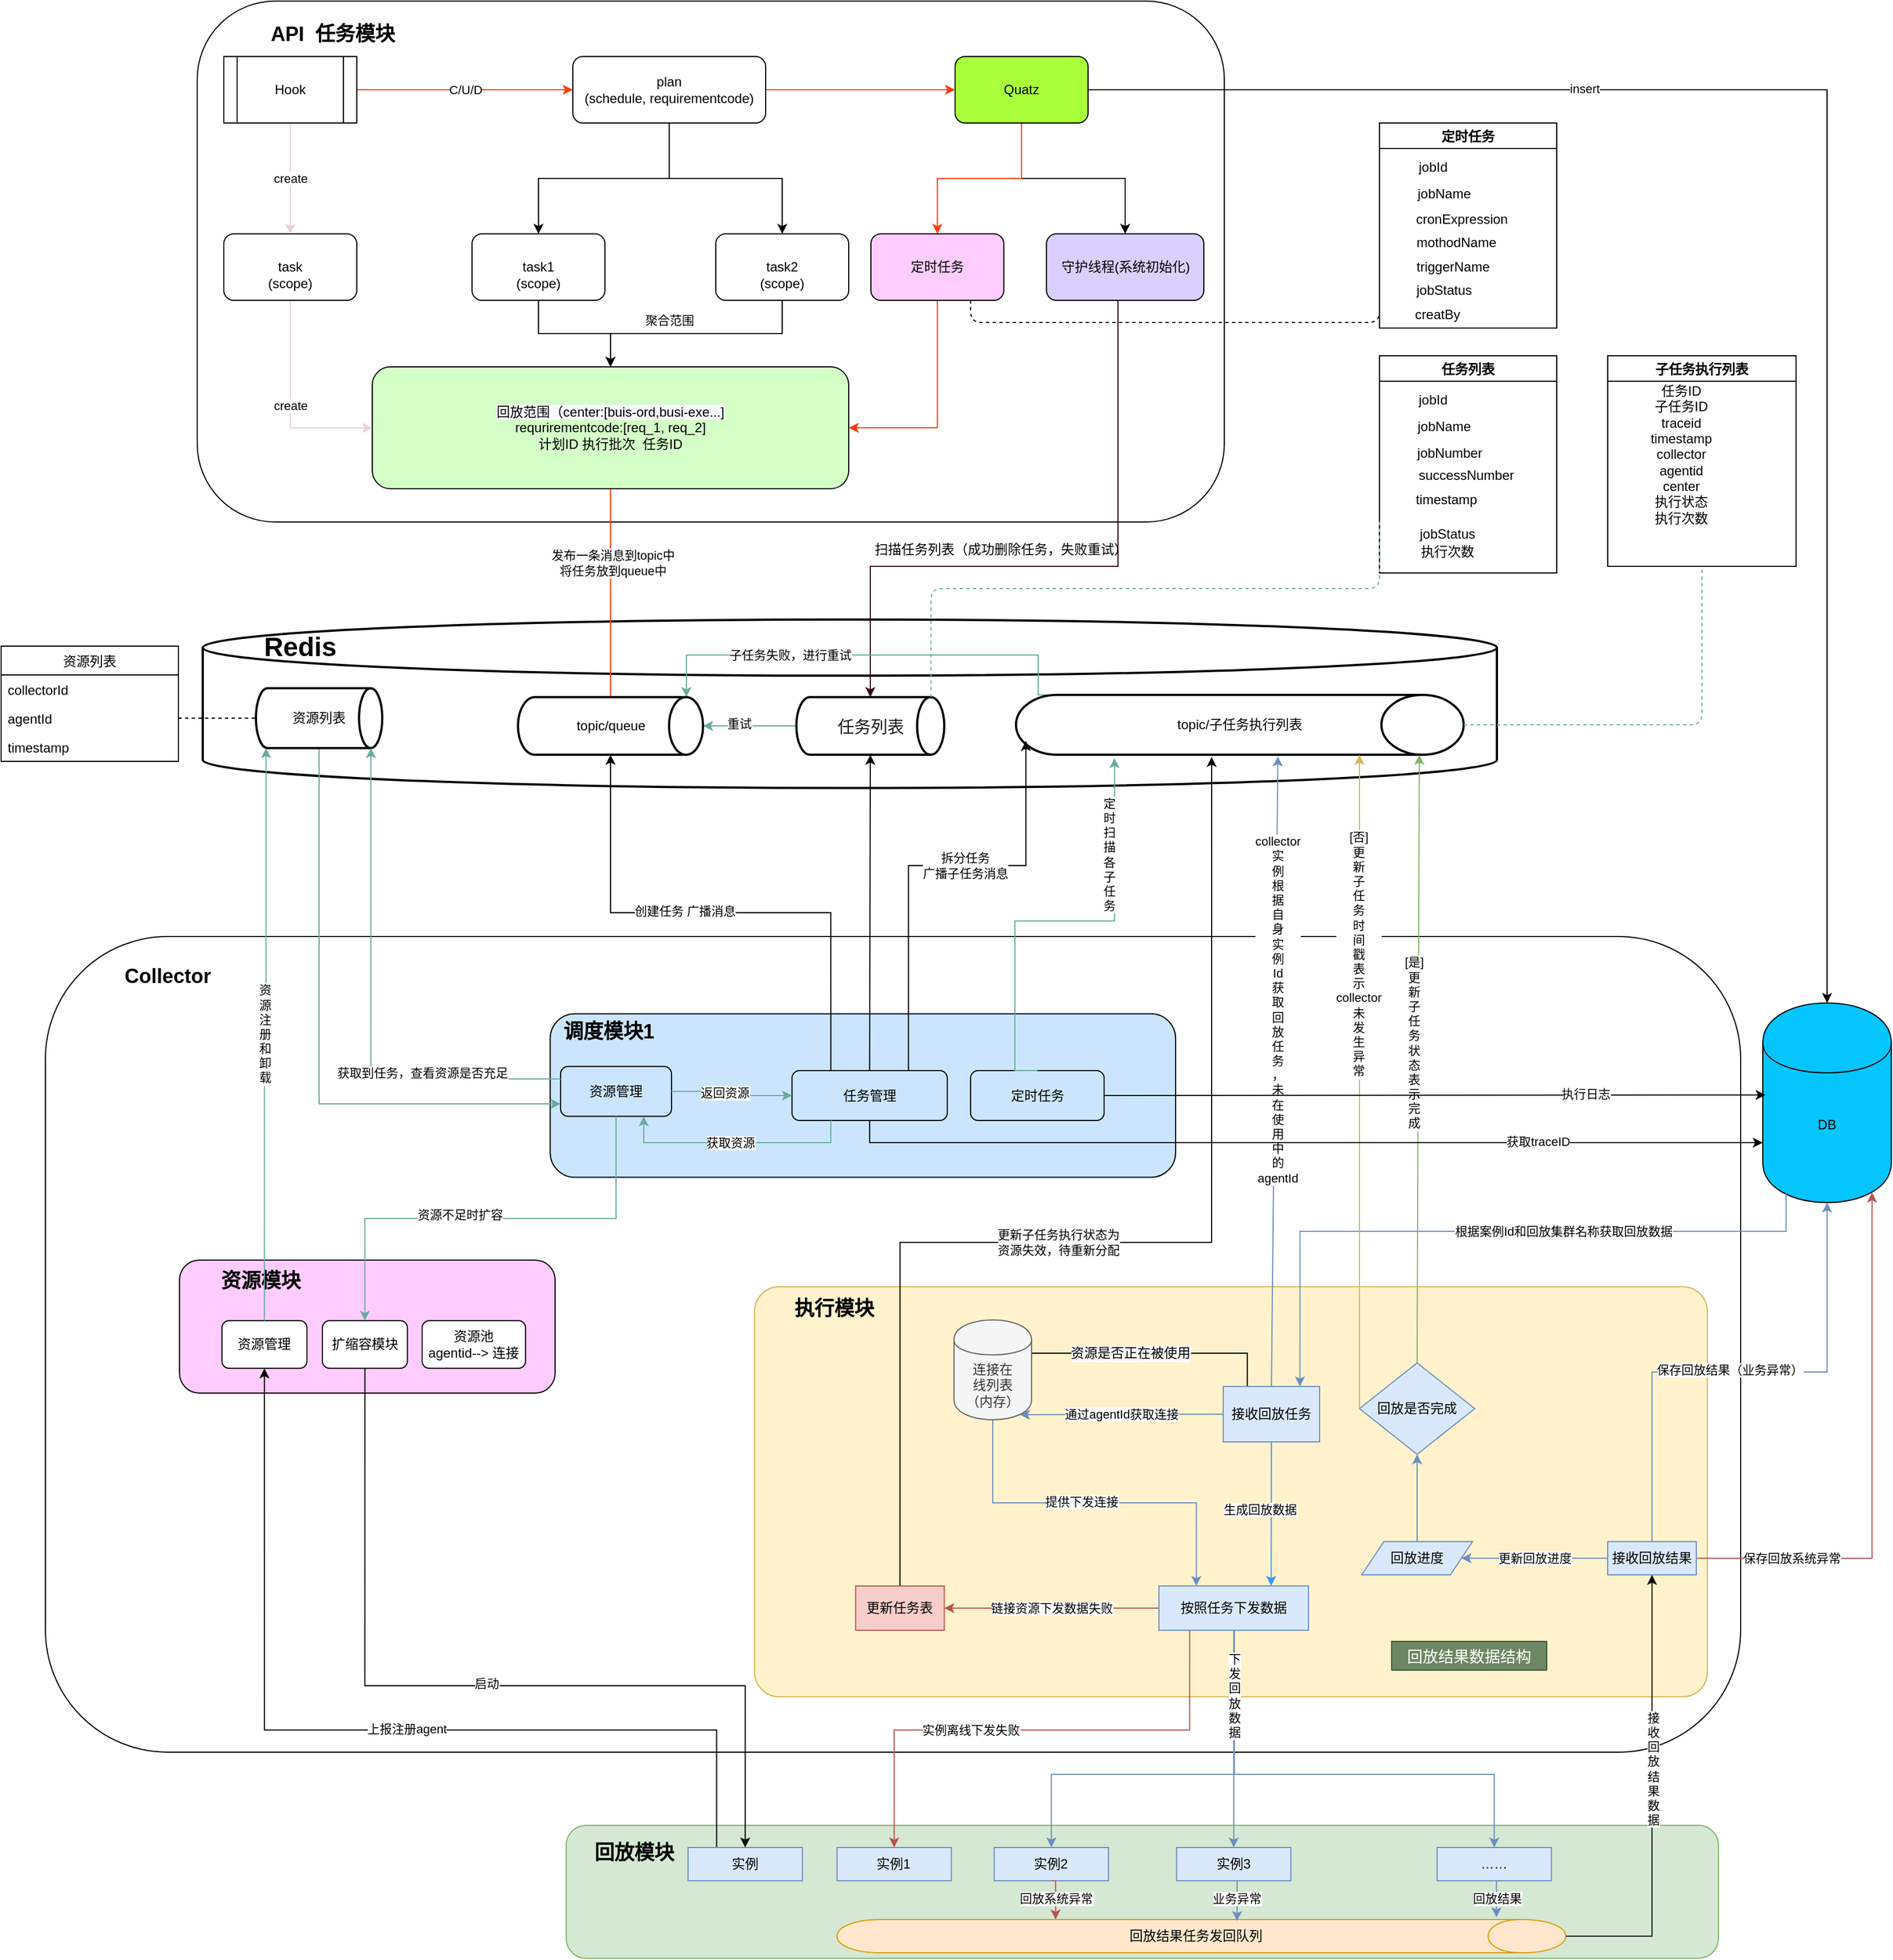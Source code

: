 <mxfile version="13.1.1" type="github" pages="3"><diagram id="a6d8qoQg7wmettdPWS81" name="调度管理"><mxGraphModel dx="1377" dy="683" grid="1" gridSize="10" guides="1" tooltips="1" connect="1" arrows="1" fold="1" page="1" pageScale="1" pageWidth="827" pageHeight="1169" math="0" shadow="0"><root><mxCell id="0"/><mxCell id="1" parent="0"/><mxCell id="M3ZdTZxlw9Tiaqej3vIe-13" value="" style="rounded=1;whiteSpace=wrap;html=1;" vertex="1" parent="1"><mxGeometry x="90" y="944" width="1530" height="736" as="geometry"/></mxCell><mxCell id="Y0VvUuv3RESz7QW5Q-NC-53" value="" style="group" parent="1" vertex="1" connectable="0"><mxGeometry x="203.003" y="1236" width="346.997" height="120" as="geometry"/></mxCell><mxCell id="Y0VvUuv3RESz7QW5Q-NC-19" value="" style="rounded=1;whiteSpace=wrap;html=1;fillColor=#FFCCFF;" parent="Y0VvUuv3RESz7QW5Q-NC-53" vertex="1"><mxGeometry x="7.997" width="339" height="120" as="geometry"/></mxCell><mxCell id="yvgwfU8hFtTpQq32b1yH-29" value="&lt;font style=&quot;font-size: 18px&quot;&gt;&lt;b&gt;资源模块&lt;/b&gt;&lt;/font&gt;" style="text;html=1;strokeColor=none;fillColor=none;align=center;verticalAlign=middle;whiteSpace=wrap;rounded=0;" parent="Y0VvUuv3RESz7QW5Q-NC-53" vertex="1"><mxGeometry y="12.001" width="163.333" height="14.327" as="geometry"/></mxCell><mxCell id="yvgwfU8hFtTpQq32b1yH-30" value="资源管理" style="rounded=1;whiteSpace=wrap;html=1;fillColor=#FFFFFF;" parent="Y0VvUuv3RESz7QW5Q-NC-53" vertex="1"><mxGeometry x="46.327" y="54.65" width="76.67" height="42.98" as="geometry"/></mxCell><mxCell id="yvgwfU8hFtTpQq32b1yH-31" value="扩缩容模块" style="rounded=1;whiteSpace=wrap;html=1;fillColor=#FFFFFF;" parent="Y0VvUuv3RESz7QW5Q-NC-53" vertex="1"><mxGeometry x="136.997" y="54.65" width="76.67" height="42.98" as="geometry"/></mxCell><mxCell id="Zsitfa40AyVPrcMKO36s-14" value="资源池&lt;br&gt;agentid--&amp;gt; 连接" style="rounded=1;whiteSpace=wrap;html=1;fillColor=#FFFFFF;" parent="Y0VvUuv3RESz7QW5Q-NC-53" vertex="1"><mxGeometry x="226.997" y="54.65" width="93.33" height="42.98" as="geometry"/></mxCell><mxCell id="mZVv_YLcZcpB7kE5CG6D-2" value="" style="rounded=1;whiteSpace=wrap;html=1;fillColor=#d5e8d4;strokeColor=#82b366;" vertex="1" parent="1"><mxGeometry x="560" y="1746" width="1040" height="120" as="geometry"/></mxCell><mxCell id="mZVv_YLcZcpB7kE5CG6D-62" value="" style="group" vertex="1" connectable="0" parent="1"><mxGeometry x="540" y="1013.75" width="570" height="147.5" as="geometry"/></mxCell><mxCell id="yvgwfU8hFtTpQq32b1yH-159" value="" style="rounded=1;whiteSpace=wrap;html=1;fillColor=#CCE5FF;" parent="mZVv_YLcZcpB7kE5CG6D-62" vertex="1"><mxGeometry x="5.607" width="564.393" height="147.5" as="geometry"/></mxCell><mxCell id="HE5zqGtq0i5ZuVJ_DL0v-73" value="资源管理" style="rounded=1;whiteSpace=wrap;html=1;strokeColor=#000000;fillColor=#CCE5FF;" parent="mZVv_YLcZcpB7kE5CG6D-62" vertex="1"><mxGeometry x="14.951" y="47.5" width="100.124" height="45" as="geometry"/></mxCell><mxCell id="HE5zqGtq0i5ZuVJ_DL0v-76" value="任务管理" style="rounded=1;whiteSpace=wrap;html=1;strokeColor=#000000;fillColor=#CCE5FF;" parent="mZVv_YLcZcpB7kE5CG6D-62" vertex="1"><mxGeometry x="223.804" y="51.25" width="140.145" height="45" as="geometry"/></mxCell><mxCell id="HE5zqGtq0i5ZuVJ_DL0v-86" value="&lt;font style=&quot;font-size: 18px&quot;&gt;&lt;b&gt;调度模块1&lt;/b&gt;&lt;/font&gt;" style="text;html=1;strokeColor=none;fillColor=none;align=center;verticalAlign=middle;whiteSpace=wrap;rounded=0;" parent="mZVv_YLcZcpB7kE5CG6D-62" vertex="1"><mxGeometry x="14.951" y="6.25" width="87.287" height="20" as="geometry"/></mxCell><mxCell id="Y0VvUuv3RESz7QW5Q-NC-20" value="定时任务" style="rounded=1;whiteSpace=wrap;html=1;strokeColor=#000000;fillColor=#CCE5FF;" parent="mZVv_YLcZcpB7kE5CG6D-62" vertex="1"><mxGeometry x="384.986" y="51.25" width="120.5" height="45" as="geometry"/></mxCell><mxCell id="HE5zqGtq0i5ZuVJ_DL0v-125" style="edgeStyle=orthogonalEdgeStyle;rounded=0;orthogonalLoop=1;jettySize=auto;html=1;exitX=1;exitY=0.5;exitDx=0;exitDy=0;entryX=0;entryY=0.5;entryDx=0;entryDy=0;strokeColor=#67AB9F;fillColor=#FFFF99;" parent="mZVv_YLcZcpB7kE5CG6D-62" source="HE5zqGtq0i5ZuVJ_DL0v-73" target="HE5zqGtq0i5ZuVJ_DL0v-76" edge="1"><mxGeometry relative="1" as="geometry"/></mxCell><mxCell id="HE5zqGtq0i5ZuVJ_DL0v-126" value="返回资源" style="edgeLabel;html=1;align=center;verticalAlign=middle;resizable=0;points=[];" parent="HE5zqGtq0i5ZuVJ_DL0v-125" vertex="1" connectable="0"><mxGeometry x="-0.273" relative="1" as="geometry"><mxPoint x="7" y="1" as="offset"/></mxGeometry></mxCell><mxCell id="Y0VvUuv3RESz7QW5Q-NC-21" style="edgeStyle=orthogonalEdgeStyle;rounded=0;orthogonalLoop=1;jettySize=auto;html=1;exitX=0.25;exitY=1;exitDx=0;exitDy=0;entryX=0.75;entryY=1;entryDx=0;entryDy=0;strokeColor=#67AB9F;" parent="mZVv_YLcZcpB7kE5CG6D-62" source="HE5zqGtq0i5ZuVJ_DL0v-76" target="HE5zqGtq0i5ZuVJ_DL0v-73" edge="1"><mxGeometry relative="1" as="geometry"/></mxCell><mxCell id="Y0VvUuv3RESz7QW5Q-NC-22" value="获取资源" style="edgeLabel;html=1;align=center;verticalAlign=middle;resizable=0;points=[];" parent="Y0VvUuv3RESz7QW5Q-NC-21" vertex="1" connectable="0"><mxGeometry x="0.11" relative="1" as="geometry"><mxPoint x="7" as="offset"/></mxGeometry></mxCell><mxCell id="HE5zqGtq0i5ZuVJ_DL0v-15" value="资源列表" style="swimlane;fontStyle=0;childLayout=stackLayout;horizontal=1;startSize=26;fillColor=none;horizontalStack=0;resizeParent=1;resizeParentMax=0;resizeLast=0;collapsible=1;marginBottom=0;" parent="1" vertex="1"><mxGeometry x="50" y="682" width="160" height="104" as="geometry"><mxRectangle x="1260" y="250" width="130" height="26" as="alternateBounds"/></mxGeometry></mxCell><mxCell id="HE5zqGtq0i5ZuVJ_DL0v-16" value="collectorId" style="text;strokeColor=none;fillColor=none;align=left;verticalAlign=top;spacingLeft=4;spacingRight=4;overflow=hidden;rotatable=0;points=[[0,0.5],[1,0.5]];portConstraint=eastwest;" parent="HE5zqGtq0i5ZuVJ_DL0v-15" vertex="1"><mxGeometry y="26" width="160" height="26" as="geometry"/></mxCell><mxCell id="HE5zqGtq0i5ZuVJ_DL0v-17" value="agentId" style="text;strokeColor=none;fillColor=none;align=left;verticalAlign=top;spacingLeft=4;spacingRight=4;overflow=hidden;rotatable=0;points=[[0,0.5],[1,0.5]];portConstraint=eastwest;" parent="HE5zqGtq0i5ZuVJ_DL0v-15" vertex="1"><mxGeometry y="52" width="160" height="26" as="geometry"/></mxCell><mxCell id="HE5zqGtq0i5ZuVJ_DL0v-18" value="timestamp&#10;" style="text;strokeColor=none;fillColor=none;align=left;verticalAlign=top;spacingLeft=4;spacingRight=4;overflow=hidden;rotatable=0;points=[[0,0.5],[1,0.5]];portConstraint=eastwest;" parent="HE5zqGtq0i5ZuVJ_DL0v-15" vertex="1"><mxGeometry y="78" width="160" height="26" as="geometry"/></mxCell><mxCell id="yvgwfU8hFtTpQq32b1yH-145" value="" style="strokeWidth=2;html=1;shape=mxgraph.flowchart.database;whiteSpace=wrap;fillColor=#FFFFFF;" parent="1" vertex="1"><mxGeometry x="232" y="658" width="1168" height="152" as="geometry"/></mxCell><mxCell id="yvgwfU8hFtTpQq32b1yH-130" value="" style="rounded=1;whiteSpace=wrap;html=1;fillColor=#FFFFFF;strokeColor=#000000;" parent="1" vertex="1"><mxGeometry x="227" y="100" width="927" height="470" as="geometry"/></mxCell><mxCell id="FVSSslxMcm7K-c5CqzQ3-8" style="edgeStyle=orthogonalEdgeStyle;rounded=0;orthogonalLoop=1;jettySize=auto;html=1;exitX=0.5;exitY=1;exitDx=0;exitDy=0;entryX=0.5;entryY=0;entryDx=0;entryDy=0;" parent="1" source="FVSSslxMcm7K-c5CqzQ3-2" target="FVSSslxMcm7K-c5CqzQ3-3" edge="1"><mxGeometry relative="1" as="geometry"/></mxCell><mxCell id="jSEHMp3xiI0pvjKX2GBw-10" style="edgeStyle=orthogonalEdgeStyle;rounded=0;orthogonalLoop=1;jettySize=auto;html=1;exitX=1;exitY=0.5;exitDx=0;exitDy=0;entryX=0;entryY=0.5;entryDx=0;entryDy=0;strokeColor=#FF3D0D;" parent="1" source="FVSSslxMcm7K-c5CqzQ3-2" target="qAdTjsP8O6FM5Z1obVZ--5" edge="1"><mxGeometry relative="1" as="geometry"/></mxCell><mxCell id="yvgwfU8hFtTpQq32b1yH-206" style="edgeStyle=orthogonalEdgeStyle;rounded=0;orthogonalLoop=1;jettySize=auto;html=1;exitX=0.5;exitY=1;exitDx=0;exitDy=0;entryX=0.5;entryY=0;entryDx=0;entryDy=0;" parent="1" source="FVSSslxMcm7K-c5CqzQ3-2" target="FVSSslxMcm7K-c5CqzQ3-5" edge="1"><mxGeometry relative="1" as="geometry"/></mxCell><mxCell id="FVSSslxMcm7K-c5CqzQ3-2" value="plan&lt;br&gt;(schedule, requirementcode)" style="rounded=1;whiteSpace=wrap;html=1;" parent="1" vertex="1"><mxGeometry x="566" y="150" width="174" height="60" as="geometry"/></mxCell><mxCell id="yvgwfU8hFtTpQq32b1yH-204" style="edgeStyle=orthogonalEdgeStyle;rounded=0;orthogonalLoop=1;jettySize=auto;html=1;exitX=0.5;exitY=1;exitDx=0;exitDy=0;entryX=0.5;entryY=0;entryDx=0;entryDy=0;" parent="1" source="FVSSslxMcm7K-c5CqzQ3-3" target="FVSSslxMcm7K-c5CqzQ3-16" edge="1"><mxGeometry relative="1" as="geometry"/></mxCell><mxCell id="FVSSslxMcm7K-c5CqzQ3-3" value="&lt;br&gt;task1&lt;br&gt;(scope)" style="rounded=1;whiteSpace=wrap;html=1;" parent="1" vertex="1"><mxGeometry x="475" y="310" width="120" height="60" as="geometry"/></mxCell><mxCell id="yvgwfU8hFtTpQq32b1yH-207" style="edgeStyle=orthogonalEdgeStyle;rounded=0;orthogonalLoop=1;jettySize=auto;html=1;exitX=0.5;exitY=1;exitDx=0;exitDy=0;entryX=0.5;entryY=0;entryDx=0;entryDy=0;" parent="1" source="FVSSslxMcm7K-c5CqzQ3-5" target="FVSSslxMcm7K-c5CqzQ3-16" edge="1"><mxGeometry relative="1" as="geometry"/></mxCell><mxCell id="yvgwfU8hFtTpQq32b1yH-208" value="聚合范围" style="edgeLabel;html=1;align=center;verticalAlign=middle;resizable=0;points=[];" parent="yvgwfU8hFtTpQq32b1yH-207" vertex="1" connectable="0"><mxGeometry x="0.63" y="-6" relative="1" as="geometry"><mxPoint x="43" y="-6" as="offset"/></mxGeometry></mxCell><mxCell id="FVSSslxMcm7K-c5CqzQ3-5" value="&lt;br&gt;task2&lt;br&gt;(scope)" style="rounded=1;whiteSpace=wrap;html=1;" parent="1" vertex="1"><mxGeometry x="695" y="310" width="120" height="60" as="geometry"/></mxCell><mxCell id="Y0VvUuv3RESz7QW5Q-NC-2" style="edgeStyle=orthogonalEdgeStyle;rounded=0;orthogonalLoop=1;jettySize=auto;html=1;exitX=0.5;exitY=1;exitDx=0;exitDy=0;entryX=0.5;entryY=0;entryDx=0;entryDy=0;entryPerimeter=0;strokeColor=#FF3D0D;" parent="1" source="FVSSslxMcm7K-c5CqzQ3-16" edge="1"><mxGeometry relative="1" as="geometry"><mxPoint x="600" y="760" as="targetPoint"/></mxGeometry></mxCell><mxCell id="Y0VvUuv3RESz7QW5Q-NC-3" value="发布一条消息到topic中&lt;br&gt;将任务放到queue中" style="edgeLabel;html=1;align=center;verticalAlign=middle;resizable=0;points=[];" parent="Y0VvUuv3RESz7QW5Q-NC-2" vertex="1" connectable="0"><mxGeometry x="-0.101" y="2" relative="1" as="geometry"><mxPoint y="-32" as="offset"/></mxGeometry></mxCell><mxCell id="FVSSslxMcm7K-c5CqzQ3-16" value="&lt;span style=&quot;color: rgb(0 , 0 , 0) ; font-family: &amp;#34;helvetica&amp;#34; ; font-size: 12px ; font-style: normal ; font-weight: 400 ; letter-spacing: normal ; text-align: center ; text-indent: 0px ; text-transform: none ; word-spacing: 0px ; background-color: rgb(248 , 249 , 250) ; float: none ; display: inline&quot;&gt;回放范围（center:[buis-ord,busi-exe...]&lt;/span&gt;&lt;br&gt;requrirementcode:[req_1, req_2]&lt;br&gt;计划ID 执行批次&amp;nbsp; 任务ID" style="rounded=1;whiteSpace=wrap;html=1;fillColor=#D4FFC7;" parent="1" vertex="1"><mxGeometry x="385" y="430" width="430" height="110" as="geometry"/></mxCell><mxCell id="qAdTjsP8O6FM5Z1obVZ--29" value="C/U/D" style="edgeStyle=orthogonalEdgeStyle;rounded=0;orthogonalLoop=1;jettySize=auto;html=1;exitX=1;exitY=0.5;exitDx=0;exitDy=0;strokeColor=#FF3D0D;" parent="1" source="qAdTjsP8O6FM5Z1obVZ--1" target="FVSSslxMcm7K-c5CqzQ3-2" edge="1"><mxGeometry relative="1" as="geometry"/></mxCell><mxCell id="yvgwfU8hFtTpQq32b1yH-189" value="create" style="edgeStyle=orthogonalEdgeStyle;rounded=0;orthogonalLoop=1;jettySize=auto;html=1;exitX=0.5;exitY=1;exitDx=0;exitDy=0;entryX=0.5;entryY=0;entryDx=0;entryDy=0;strokeColor=#E6D0DE;" parent="1" source="qAdTjsP8O6FM5Z1obVZ--1" target="yvgwfU8hFtTpQq32b1yH-188" edge="1"><mxGeometry relative="1" as="geometry"/></mxCell><mxCell id="qAdTjsP8O6FM5Z1obVZ--1" value="Hook" style="shape=process;whiteSpace=wrap;html=1;backgroundOutline=1;" parent="1" vertex="1"><mxGeometry x="251" y="150" width="120" height="60" as="geometry"/></mxCell><mxCell id="yvgwfU8hFtTpQq32b1yH-195" style="edgeStyle=orthogonalEdgeStyle;rounded=0;orthogonalLoop=1;jettySize=auto;html=1;exitX=0.5;exitY=1;exitDx=0;exitDy=0;entryX=0.5;entryY=0;entryDx=0;entryDy=0;" parent="1" source="qAdTjsP8O6FM5Z1obVZ--5" target="qAdTjsP8O6FM5Z1obVZ--7" edge="1"><mxGeometry relative="1" as="geometry"/></mxCell><mxCell id="yvgwfU8hFtTpQq32b1yH-196" style="edgeStyle=orthogonalEdgeStyle;rounded=0;orthogonalLoop=1;jettySize=auto;html=1;exitX=0.5;exitY=1;exitDx=0;exitDy=0;entryX=0.5;entryY=0;entryDx=0;entryDy=0;strokeColor=#FF3D0D;" parent="1" source="qAdTjsP8O6FM5Z1obVZ--5" target="yvgwfU8hFtTpQq32b1yH-132" edge="1"><mxGeometry relative="1" as="geometry"/></mxCell><mxCell id="HE5zqGtq0i5ZuVJ_DL0v-4" style="edgeStyle=orthogonalEdgeStyle;rounded=0;orthogonalLoop=1;jettySize=auto;html=1;exitX=1;exitY=0.5;exitDx=0;exitDy=0;" parent="1" source="qAdTjsP8O6FM5Z1obVZ--5" target="qAdTjsP8O6FM5Z1obVZ--9" edge="1"><mxGeometry relative="1" as="geometry"/></mxCell><mxCell id="M3ZdTZxlw9Tiaqej3vIe-14" value="insert" style="edgeLabel;html=1;align=center;verticalAlign=middle;resizable=0;points=[];" vertex="1" connectable="0" parent="HE5zqGtq0i5ZuVJ_DL0v-4"><mxGeometry x="-0.401" y="1" relative="1" as="geometry"><mxPoint x="1" as="offset"/></mxGeometry></mxCell><mxCell id="qAdTjsP8O6FM5Z1obVZ--5" value="Quatz" style="rounded=1;whiteSpace=wrap;html=1;fillColor=#AAFF3B;" parent="1" vertex="1"><mxGeometry x="911" y="150" width="120" height="60" as="geometry"/></mxCell><mxCell id="HE5zqGtq0i5ZuVJ_DL0v-108" style="edgeStyle=orthogonalEdgeStyle;rounded=0;orthogonalLoop=1;jettySize=auto;html=1;exitX=0.5;exitY=1;exitDx=0;exitDy=0;entryX=0.5;entryY=0;entryDx=0;entryDy=0;entryPerimeter=0;strokeColor=#33001A;fillColor=#FFFF99;" parent="1" source="qAdTjsP8O6FM5Z1obVZ--7" target="yvgwfU8hFtTpQq32b1yH-164" edge="1"><mxGeometry relative="1" as="geometry"><Array as="points"><mxPoint x="1058" y="370"/><mxPoint x="1058" y="610"/><mxPoint x="835" y="610"/></Array></mxGeometry></mxCell><mxCell id="qAdTjsP8O6FM5Z1obVZ--7" value="守护线程(系统初始化)" style="rounded=1;whiteSpace=wrap;html=1;fillColor=#DACFFF;" parent="1" vertex="1"><mxGeometry x="993.5" y="310" width="142" height="60" as="geometry"/></mxCell><mxCell id="qAdTjsP8O6FM5Z1obVZ--9" value="DB" style="shape=cylinder;whiteSpace=wrap;html=1;boundedLbl=1;backgroundOutline=1;fillColor=#05C5FF;" parent="1" vertex="1"><mxGeometry x="1640" y="1004" width="116" height="180" as="geometry"/></mxCell><mxCell id="yvgwfU8hFtTpQq32b1yH-131" value="&lt;font style=&quot;font-size: 18px&quot;&gt;&lt;b&gt;API&amp;nbsp; 任务模块&lt;/b&gt;&lt;/font&gt;" style="text;html=1;strokeColor=none;fillColor=#FFFFFF;align=center;verticalAlign=middle;whiteSpace=wrap;rounded=0;" parent="1" vertex="1"><mxGeometry x="290" y="120" width="119" height="20" as="geometry"/></mxCell><mxCell id="yvgwfU8hFtTpQq32b1yH-254" style="edgeStyle=orthogonalEdgeStyle;rounded=0;orthogonalLoop=1;jettySize=auto;html=1;exitX=0.5;exitY=1;exitDx=0;exitDy=0;entryX=1;entryY=0.5;entryDx=0;entryDy=0;strokeColor=#FF3D0D;" parent="1" source="yvgwfU8hFtTpQq32b1yH-132" target="FVSSslxMcm7K-c5CqzQ3-16" edge="1"><mxGeometry relative="1" as="geometry"/></mxCell><mxCell id="yvgwfU8hFtTpQq32b1yH-132" value="定时任务" style="rounded=1;whiteSpace=wrap;html=1;fillColor=#FFCCFF;" parent="1" vertex="1"><mxGeometry x="835" y="310" width="120" height="60" as="geometry"/></mxCell><mxCell id="Y0VvUuv3RESz7QW5Q-NC-49" style="edgeStyle=elbowEdgeStyle;rounded=0;orthogonalLoop=1;jettySize=auto;elbow=vertical;html=1;exitX=0;exitY=0.5;exitDx=0;exitDy=0;exitPerimeter=0;strokeColor=#67AB9F;" parent="1" source="yvgwfU8hFtTpQq32b1yH-164" target="Y0VvUuv3RESz7QW5Q-NC-4" edge="1"><mxGeometry relative="1" as="geometry"/></mxCell><mxCell id="Y0VvUuv3RESz7QW5Q-NC-50" value="重试" style="edgeLabel;html=1;align=center;verticalAlign=middle;resizable=0;points=[];" parent="Y0VvUuv3RESz7QW5Q-NC-49" vertex="1" connectable="0"><mxGeometry x="0.24" y="-2" relative="1" as="geometry"><mxPoint as="offset"/></mxGeometry></mxCell><mxCell id="yvgwfU8hFtTpQq32b1yH-164" value="&lt;span style=&quot;color: rgb(26 , 26 , 26) ; font-family: , &amp;#34;blinkmacsystemfont&amp;#34; , &amp;#34;helvetica neue&amp;#34; , &amp;#34;pingfang sc&amp;#34; , &amp;#34;microsoft yahei&amp;#34; , &amp;#34;source han sans sc&amp;#34; , &amp;#34;noto sans cjk sc&amp;#34; , &amp;#34;wenquanyi micro hei&amp;#34; , sans-serif ; font-size: 15px ; background-color: rgb(255 , 255 , 255)&quot;&gt;任务列表&lt;/span&gt;" style="strokeWidth=2;html=1;shape=mxgraph.flowchart.direct_data;whiteSpace=wrap;fillColor=#FFFFFF;" parent="1" vertex="1"><mxGeometry x="767.75" y="728" width="133.5" height="52" as="geometry"/></mxCell><mxCell id="Y0VvUuv3RESz7QW5Q-NC-27" style="edgeStyle=orthogonalEdgeStyle;rounded=0;orthogonalLoop=1;jettySize=auto;html=1;exitX=0.08;exitY=0;exitDx=0;exitDy=0;exitPerimeter=0;entryX=0.91;entryY=0;entryDx=0;entryDy=0;entryPerimeter=0;strokeColor=#67AB9F;" parent="1" source="yvgwfU8hFtTpQq32b1yH-167" target="Y0VvUuv3RESz7QW5Q-NC-4" edge="1"><mxGeometry relative="1" as="geometry"><Array as="points"><mxPoint x="986" y="690"/><mxPoint x="669" y="690"/></Array></mxGeometry></mxCell><mxCell id="Y0VvUuv3RESz7QW5Q-NC-28" value="子任务失败，进行重试" style="edgeLabel;html=1;align=center;verticalAlign=middle;resizable=0;points=[];" parent="Y0VvUuv3RESz7QW5Q-NC-27" vertex="1" connectable="0"><mxGeometry x="0.123" relative="1" as="geometry"><mxPoint x="-46" as="offset"/></mxGeometry></mxCell><mxCell id="yvgwfU8hFtTpQq32b1yH-167" value="topic/子任务执行列表" style="strokeWidth=2;html=1;shape=mxgraph.flowchart.direct_data;whiteSpace=wrap;fillColor=#FFFFFF;" parent="1" vertex="1"><mxGeometry x="966" y="726" width="404" height="54" as="geometry"/></mxCell><mxCell id="yvgwfU8hFtTpQq32b1yH-178" value="&lt;font style=&quot;font-size: 24px&quot;&gt;&lt;b&gt;Redis&lt;/b&gt;&lt;/font&gt;" style="text;html=1;strokeColor=none;fillColor=none;align=center;verticalAlign=middle;whiteSpace=wrap;rounded=0;" parent="1" vertex="1"><mxGeometry x="300" y="673" width="40" height="20" as="geometry"/></mxCell><mxCell id="yvgwfU8hFtTpQq32b1yH-209" value="create" style="edgeStyle=orthogonalEdgeStyle;rounded=0;orthogonalLoop=1;jettySize=auto;html=1;exitX=0.5;exitY=1;exitDx=0;exitDy=0;entryX=0;entryY=0.5;entryDx=0;entryDy=0;strokeColor=#E6D0DE;" parent="1" source="yvgwfU8hFtTpQq32b1yH-188" target="FVSSslxMcm7K-c5CqzQ3-16" edge="1"><mxGeometry relative="1" as="geometry"/></mxCell><mxCell id="yvgwfU8hFtTpQq32b1yH-188" value="&lt;br&gt;task&lt;br&gt;(scope)" style="rounded=1;whiteSpace=wrap;html=1;" parent="1" vertex="1"><mxGeometry x="251" y="310" width="120" height="60" as="geometry"/></mxCell><mxCell id="yvgwfU8hFtTpQq32b1yH-287" style="edgeStyle=orthogonalEdgeStyle;rounded=0;orthogonalLoop=1;jettySize=auto;html=1;exitX=0.5;exitY=1;exitDx=0;exitDy=0;exitPerimeter=0;entryX=0;entryY=0.75;entryDx=0;entryDy=0;strokeColor=#67AB9F;" parent="1" source="yvgwfU8hFtTpQq32b1yH-249" target="HE5zqGtq0i5ZuVJ_DL0v-73" edge="1"><mxGeometry relative="1" as="geometry"/></mxCell><mxCell id="yvgwfU8hFtTpQq32b1yH-249" value="资源列表" style="strokeWidth=2;html=1;shape=mxgraph.flowchart.direct_data;whiteSpace=wrap;fillColor=#FFFFFF;" parent="1" vertex="1"><mxGeometry x="280" y="720" width="114" height="54" as="geometry"/></mxCell><mxCell id="yvgwfU8hFtTpQq32b1yH-289" style="edgeStyle=orthogonalEdgeStyle;rounded=0;orthogonalLoop=1;jettySize=auto;html=1;exitX=0;exitY=0.25;exitDx=0;exitDy=0;entryX=0.91;entryY=1;entryDx=0;entryDy=0;entryPerimeter=0;strokeColor=#67AB9F;" parent="1" source="HE5zqGtq0i5ZuVJ_DL0v-73" target="yvgwfU8hFtTpQq32b1yH-249" edge="1"><mxGeometry relative="1" as="geometry"/></mxCell><mxCell id="yvgwfU8hFtTpQq32b1yH-290" value="获取到任务，查看资源是否充足" style="edgeLabel;html=1;align=center;verticalAlign=middle;resizable=0;points=[];" parent="yvgwfU8hFtTpQq32b1yH-289" vertex="1" connectable="0"><mxGeometry x="-0.464" y="-6" relative="1" as="geometry"><mxPoint x="1" as="offset"/></mxGeometry></mxCell><mxCell id="HE5zqGtq0i5ZuVJ_DL0v-6" value="&lt;font style=&quot;font-size: 18px&quot;&gt;&lt;b&gt;Collector&lt;/b&gt;&lt;/font&gt;" style="text;html=1;strokeColor=none;fillColor=none;align=center;verticalAlign=middle;whiteSpace=wrap;rounded=0;" parent="1" vertex="1"><mxGeometry x="150" y="970" width="101" height="20" as="geometry"/></mxCell><mxCell id="HE5zqGtq0i5ZuVJ_DL0v-34" value="定时任务" style="swimlane;fillColor=#FFFFFF;" parent="1" vertex="1"><mxGeometry x="1294" y="210" width="160" height="185" as="geometry"/></mxCell><mxCell id="HE5zqGtq0i5ZuVJ_DL0v-37" value="jobId" style="text;html=1;align=center;verticalAlign=middle;resizable=0;points=[];autosize=1;" parent="HE5zqGtq0i5ZuVJ_DL0v-34" vertex="1"><mxGeometry x="28" y="30" width="40" height="20" as="geometry"/></mxCell><mxCell id="HE5zqGtq0i5ZuVJ_DL0v-40" value="cronExpression" style="text;html=1;align=center;verticalAlign=middle;resizable=0;points=[];autosize=1;" parent="HE5zqGtq0i5ZuVJ_DL0v-34" vertex="1"><mxGeometry x="24" y="77" width="100" height="20" as="geometry"/></mxCell><mxCell id="HE5zqGtq0i5ZuVJ_DL0v-41" value="mothodName" style="text;html=1;align=center;verticalAlign=middle;resizable=0;points=[];autosize=1;" parent="HE5zqGtq0i5ZuVJ_DL0v-34" vertex="1"><mxGeometry x="24" y="98" width="90" height="20" as="geometry"/></mxCell><mxCell id="HE5zqGtq0i5ZuVJ_DL0v-42" value="triggerName" style="text;html=1;align=center;verticalAlign=middle;resizable=0;points=[];autosize=1;" parent="HE5zqGtq0i5ZuVJ_DL0v-34" vertex="1"><mxGeometry x="26" y="120" width="80" height="20" as="geometry"/></mxCell><mxCell id="HE5zqGtq0i5ZuVJ_DL0v-45" value="jobName" style="text;html=1;align=center;verticalAlign=middle;resizable=0;points=[];autosize=1;" parent="HE5zqGtq0i5ZuVJ_DL0v-34" vertex="1"><mxGeometry x="28" y="54" width="60" height="20" as="geometry"/></mxCell><mxCell id="HE5zqGtq0i5ZuVJ_DL0v-48" value="jobStatus" style="text;html=1;align=center;verticalAlign=middle;resizable=0;points=[];autosize=1;" parent="HE5zqGtq0i5ZuVJ_DL0v-34" vertex="1"><mxGeometry x="23" y="141" width="70" height="20" as="geometry"/></mxCell><mxCell id="HE5zqGtq0i5ZuVJ_DL0v-49" value="creatBy" style="text;html=1;align=center;verticalAlign=middle;resizable=0;points=[];autosize=1;" parent="HE5zqGtq0i5ZuVJ_DL0v-34" vertex="1"><mxGeometry x="22" y="163" width="60" height="20" as="geometry"/></mxCell><mxCell id="HE5zqGtq0i5ZuVJ_DL0v-54" value="" style="endArrow=none;dashed=1;html=1;fillColor=#A1FF14;exitX=0.75;exitY=1;exitDx=0;exitDy=0;edgeStyle=elbowEdgeStyle;elbow=vertical;entryX=0;entryY=0.75;entryDx=0;entryDy=0;" parent="1" source="yvgwfU8hFtTpQq32b1yH-132" target="HE5zqGtq0i5ZuVJ_DL0v-34" edge="1"><mxGeometry width="50" height="50" relative="1" as="geometry"><mxPoint x="940" y="450" as="sourcePoint"/><mxPoint x="1250" y="430" as="targetPoint"/><Array as="points"><mxPoint x="1200" y="390"/><mxPoint x="1160" y="430"/></Array></mxGeometry></mxCell><mxCell id="HE5zqGtq0i5ZuVJ_DL0v-100" style="rounded=0;orthogonalLoop=1;jettySize=auto;html=1;exitX=0.5;exitY=1;exitDx=0;exitDy=0;entryX=0.5;entryY=0;entryDx=0;entryDy=0;strokeColor=#67AB9F;fillColor=#FFFF99;edgeStyle=orthogonalEdgeStyle;" parent="1" source="HE5zqGtq0i5ZuVJ_DL0v-73" target="yvgwfU8hFtTpQq32b1yH-31" edge="1"><mxGeometry relative="1" as="geometry"/></mxCell><mxCell id="Y0VvUuv3RESz7QW5Q-NC-16" value="资源不足时扩容" style="edgeLabel;html=1;align=center;verticalAlign=middle;resizable=0;points=[];" parent="HE5zqGtq0i5ZuVJ_DL0v-100" vertex="1" connectable="0"><mxGeometry x="0.139" y="-4" relative="1" as="geometry"><mxPoint as="offset"/></mxGeometry></mxCell><mxCell id="yvgwfU8hFtTpQq32b1yH-260" value="扫描任务列表（成功删除任务，失败重试）" style="text;html=1;strokeColor=none;fillColor=none;align=center;verticalAlign=middle;whiteSpace=wrap;rounded=0;" parent="1" vertex="1"><mxGeometry x="834" y="585" width="237" height="20" as="geometry"/></mxCell><mxCell id="Y0VvUuv3RESz7QW5Q-NC-4" value="topic/queue" style="strokeWidth=2;html=1;shape=mxgraph.flowchart.direct_data;whiteSpace=wrap;fillColor=#FFFFFF;" parent="1" vertex="1"><mxGeometry x="516.5" y="728" width="167" height="52" as="geometry"/></mxCell><mxCell id="Y0VvUuv3RESz7QW5Q-NC-6" value="" style="endArrow=none;dashed=1;html=1;strokeColor=#000000;entryX=0;entryY=0.5;entryDx=0;entryDy=0;entryPerimeter=0;exitX=1;exitY=0.5;exitDx=0;exitDy=0;" parent="1" source="HE5zqGtq0i5ZuVJ_DL0v-17" target="yvgwfU8hFtTpQq32b1yH-249" edge="1"><mxGeometry width="50" height="50" relative="1" as="geometry"><mxPoint x="100" y="930" as="sourcePoint"/><mxPoint x="150" y="880" as="targetPoint"/></mxGeometry></mxCell><mxCell id="Y0VvUuv3RESz7QW5Q-NC-17" value="资&lt;br&gt;源&lt;br&gt;注&lt;br&gt;册&lt;br&gt;和&lt;br&gt;卸&lt;br&gt;载" style="edgeStyle=orthogonalEdgeStyle;rounded=0;orthogonalLoop=1;jettySize=auto;html=1;exitX=0.5;exitY=0;exitDx=0;exitDy=0;entryX=0.08;entryY=1;entryDx=0;entryDy=0;entryPerimeter=0;strokeColor=#67AB9F;" parent="1" source="yvgwfU8hFtTpQq32b1yH-30" target="yvgwfU8hFtTpQq32b1yH-249" edge="1"><mxGeometry relative="1" as="geometry"/></mxCell><mxCell id="Y0VvUuv3RESz7QW5Q-NC-25" style="edgeStyle=orthogonalEdgeStyle;rounded=0;orthogonalLoop=1;jettySize=auto;html=1;exitX=0.5;exitY=0;exitDx=0;exitDy=0;entryX=0.22;entryY=1.056;entryDx=0;entryDy=0;entryPerimeter=0;strokeColor=#67AB9F;" parent="1" source="Y0VvUuv3RESz7QW5Q-NC-20" target="yvgwfU8hFtTpQq32b1yH-167" edge="1"><mxGeometry relative="1" as="geometry"><Array as="points"><mxPoint x="965" y="1065"/><mxPoint x="965" y="930"/><mxPoint x="1055" y="930"/></Array></mxGeometry></mxCell><mxCell id="Y0VvUuv3RESz7QW5Q-NC-26" value="定&lt;br&gt;时&lt;br&gt;扫&lt;br&gt;描&lt;br&gt;各&lt;br&gt;子&lt;br&gt;任&lt;br&gt;务" style="edgeLabel;html=1;align=center;verticalAlign=middle;resizable=0;points=[];" parent="Y0VvUuv3RESz7QW5Q-NC-25" vertex="1" connectable="0"><mxGeometry x="0.012" y="-42" relative="1" as="geometry"><mxPoint x="41.68" y="-102" as="offset"/></mxGeometry></mxCell><mxCell id="Y0VvUuv3RESz7QW5Q-NC-29" value="子任务执行列表" style="swimlane;fillColor=#FFFFFF;" parent="1" vertex="1"><mxGeometry x="1500" y="420" width="170" height="190" as="geometry"/></mxCell><mxCell id="Y0VvUuv3RESz7QW5Q-NC-37" value="任务ID&lt;br&gt;子任务ID&lt;br&gt;traceid&lt;br&gt;timestamp&lt;br&gt;collector&lt;br&gt;agentid&lt;br&gt;center&lt;br&gt;执行状态&lt;br&gt;执行次数" style="text;html=1;align=center;verticalAlign=middle;resizable=0;points=[];autosize=1;" parent="Y0VvUuv3RESz7QW5Q-NC-29" vertex="1"><mxGeometry x="31" y="24" width="70" height="130" as="geometry"/></mxCell><mxCell id="Y0VvUuv3RESz7QW5Q-NC-39" value="" style="endArrow=none;dashed=1;html=1;strokeColor=#67AB9F;entryX=0.5;entryY=1;entryDx=0;entryDy=0;exitX=1;exitY=0.5;exitDx=0;exitDy=0;exitPerimeter=0;edgeStyle=orthogonalEdgeStyle;" parent="1" source="yvgwfU8hFtTpQq32b1yH-167" target="Y0VvUuv3RESz7QW5Q-NC-29" edge="1"><mxGeometry width="50" height="50" relative="1" as="geometry"><mxPoint x="1210" y="800" as="sourcePoint"/><mxPoint x="1260" y="750" as="targetPoint"/></mxGeometry></mxCell><mxCell id="Y0VvUuv3RESz7QW5Q-NC-40" value="任务列表" style="swimlane;fillColor=#FFFFFF;startSize=23;" parent="1" vertex="1"><mxGeometry x="1294" y="420" width="160" height="196" as="geometry"/></mxCell><mxCell id="Y0VvUuv3RESz7QW5Q-NC-41" value="jobId" style="text;html=1;align=center;verticalAlign=middle;resizable=0;points=[];autosize=1;" parent="Y0VvUuv3RESz7QW5Q-NC-40" vertex="1"><mxGeometry x="28" y="30" width="40" height="20" as="geometry"/></mxCell><mxCell id="Y0VvUuv3RESz7QW5Q-NC-42" value="jobNumber" style="text;html=1;align=center;verticalAlign=middle;resizable=0;points=[];autosize=1;" parent="Y0VvUuv3RESz7QW5Q-NC-40" vertex="1"><mxGeometry x="28" y="78" width="70" height="20" as="geometry"/></mxCell><mxCell id="Y0VvUuv3RESz7QW5Q-NC-43" value="successNumber" style="text;html=1;align=center;verticalAlign=middle;resizable=0;points=[];autosize=1;" parent="Y0VvUuv3RESz7QW5Q-NC-40" vertex="1"><mxGeometry x="28" y="98" width="100" height="20" as="geometry"/></mxCell><mxCell id="Y0VvUuv3RESz7QW5Q-NC-45" value="jobName" style="text;html=1;align=center;verticalAlign=middle;resizable=0;points=[];autosize=1;" parent="Y0VvUuv3RESz7QW5Q-NC-40" vertex="1"><mxGeometry x="28" y="54" width="60" height="20" as="geometry"/></mxCell><mxCell id="Y0VvUuv3RESz7QW5Q-NC-59" value="执行次数" style="text;html=1;align=center;verticalAlign=middle;resizable=0;points=[];autosize=1;" parent="Y0VvUuv3RESz7QW5Q-NC-40" vertex="1"><mxGeometry x="31" y="167" width="60" height="20" as="geometry"/></mxCell><mxCell id="Y0VvUuv3RESz7QW5Q-NC-46" value="jobStatus" style="text;html=1;align=center;verticalAlign=middle;resizable=0;points=[];autosize=1;" parent="Y0VvUuv3RESz7QW5Q-NC-40" vertex="1"><mxGeometry x="16.5" y="140" width="88" height="41" as="geometry"/></mxCell><mxCell id="Y0VvUuv3RESz7QW5Q-NC-44" value="timestamp" style="text;html=1;align=center;verticalAlign=middle;resizable=0;points=[];autosize=1;" parent="Y0VvUuv3RESz7QW5Q-NC-46" vertex="1"><mxGeometry x="8" y="-20" width="70" height="20" as="geometry"/></mxCell><mxCell id="Y0VvUuv3RESz7QW5Q-NC-48" value="" style="endArrow=none;dashed=1;html=1;strokeColor=#67AB9F;entryX=0;entryY=0.75;entryDx=0;entryDy=0;exitX=0.91;exitY=0;exitDx=0;exitDy=0;exitPerimeter=0;edgeStyle=elbowEdgeStyle;elbow=vertical;" parent="1" source="yvgwfU8hFtTpQq32b1yH-164" target="Y0VvUuv3RESz7QW5Q-NC-40" edge="1"><mxGeometry width="50" height="50" relative="1" as="geometry"><mxPoint x="1190" y="640" as="sourcePoint"/><mxPoint x="1240" y="590" as="targetPoint"/><Array as="points"><mxPoint x="1060" y="630"/><mxPoint x="1080" y="640"/></Array></mxGeometry></mxCell><mxCell id="mZVv_YLcZcpB7kE5CG6D-1" value="" style="rounded=1;whiteSpace=wrap;html=1;fillColor=#fff2cc;strokeColor=#d6b656;arcSize=6;" vertex="1" parent="1"><mxGeometry x="730" y="1260" width="860" height="370" as="geometry"/></mxCell><mxCell id="mZVv_YLcZcpB7kE5CG6D-3" value="生成回放数据" style="rounded=0;orthogonalLoop=1;jettySize=auto;html=1;exitX=0.5;exitY=1;exitDx=0;exitDy=0;entryX=0.75;entryY=0;entryDx=0;entryDy=0;strokeColor=#3399FF;fontSize=11;fontColor=#000000;" edge="1" parent="1" source="mZVv_YLcZcpB7kE5CG6D-7" target="mZVv_YLcZcpB7kE5CG6D-9"><mxGeometry x="-0.062" y="-10" relative="1" as="geometry"><mxPoint x="1246" y="1390" as="sourcePoint"/><mxPoint x="1170" y="1540" as="targetPoint"/><mxPoint as="offset"/></mxGeometry></mxCell><mxCell id="mZVv_YLcZcpB7kE5CG6D-4" value="collector&lt;br&gt;实&lt;br&gt;例&lt;br&gt;根&lt;br&gt;据&lt;br&gt;自&lt;br&gt;身&lt;br&gt;实&lt;br&gt;例&lt;br&gt;Id&lt;br&gt;获&lt;br&gt;取&lt;br&gt;回&lt;br&gt;放&lt;br&gt;任&lt;br&gt;务&lt;br&gt;，&lt;br&gt;未&lt;br&gt;在&lt;br&gt;使&lt;br&gt;用&lt;br&gt;中&lt;br&gt;的&lt;br&gt;agentId" style="rounded=0;orthogonalLoop=1;jettySize=auto;html=1;exitX=0.5;exitY=0;exitDx=0;exitDy=0;fillColor=#dae8fc;strokeColor=#6c8ebf;entryX=0.585;entryY=1.009;entryDx=0;entryDy=0;entryPerimeter=0;" edge="1" parent="1"><mxGeometry x="0.198" y="-2" relative="1" as="geometry"><mxPoint as="offset"/><mxPoint x="1196.5" y="1351" as="sourcePoint"/><mxPoint x="1202.34" y="781.486" as="targetPoint"/></mxGeometry></mxCell><mxCell id="mZVv_YLcZcpB7kE5CG6D-5" value="通过agentId获取连接" style="rounded=0;orthogonalLoop=1;jettySize=auto;html=1;exitX=0;exitY=0.5;exitDx=0;exitDy=0;entryX=0.85;entryY=0.95;entryDx=0;entryDy=0;fillColor=#dae8fc;strokeColor=#6c8ebf;entryPerimeter=0;" edge="1" parent="1" source="mZVv_YLcZcpB7kE5CG6D-7" target="mZVv_YLcZcpB7kE5CG6D-34"><mxGeometry relative="1" as="geometry"/></mxCell><mxCell id="M3ZdTZxlw9Tiaqej3vIe-3" style="edgeStyle=elbowEdgeStyle;rounded=0;orthogonalLoop=1;jettySize=auto;elbow=vertical;html=1;exitX=0.25;exitY=0;exitDx=0;exitDy=0;entryX=0.5;entryY=0;entryDx=0;entryDy=0;" edge="1" parent="1" source="mZVv_YLcZcpB7kE5CG6D-7" target="mZVv_YLcZcpB7kE5CG6D-34"><mxGeometry relative="1" as="geometry"/></mxCell><mxCell id="M3ZdTZxlw9Tiaqej3vIe-4" value="&lt;span style=&quot;font-size: 12px ; background-color: rgb(248 , 249 , 250)&quot;&gt;资源是否正在被使用&lt;/span&gt;" style="edgeLabel;html=1;align=center;verticalAlign=middle;resizable=0;points=[];" vertex="1" connectable="0" parent="M3ZdTZxlw9Tiaqej3vIe-3"><mxGeometry x="0.205" relative="1" as="geometry"><mxPoint x="38" as="offset"/></mxGeometry></mxCell><mxCell id="mZVv_YLcZcpB7kE5CG6D-7" value="接收回放任务" style="rounded=0;whiteSpace=wrap;html=1;fillColor=#dae8fc;strokeColor=#6c8ebf;" vertex="1" parent="1"><mxGeometry x="1153" y="1350" width="87" height="50" as="geometry"/></mxCell><mxCell id="mZVv_YLcZcpB7kE5CG6D-8" value="链接资源下发数据失败" style="edgeStyle=orthogonalEdgeStyle;rounded=0;orthogonalLoop=1;jettySize=auto;html=1;exitX=0;exitY=0.5;exitDx=0;exitDy=0;entryX=1;entryY=0.5;entryDx=0;entryDy=0;fillColor=#f8cecc;strokeColor=#b85450;" edge="1" parent="1" source="mZVv_YLcZcpB7kE5CG6D-9" target="mZVv_YLcZcpB7kE5CG6D-31"><mxGeometry relative="1" as="geometry"/></mxCell><mxCell id="mZVv_YLcZcpB7kE5CG6D-9" value="按照任务下发数据" style="rounded=0;whiteSpace=wrap;html=1;fillColor=#dae8fc;strokeColor=#6c8ebf;" vertex="1" parent="1"><mxGeometry x="1095" y="1530" width="135" height="40" as="geometry"/></mxCell><mxCell id="mZVv_YLcZcpB7kE5CG6D-10" value="根据案例Id和回放集群名称获取回放数据" style="edgeStyle=orthogonalEdgeStyle;rounded=0;orthogonalLoop=1;jettySize=auto;html=1;entryX=0.75;entryY=0;entryDx=0;entryDy=0;strokeColor=#6c8ebf;fontSize=11;fontColor=#000000;fillColor=#dae8fc;" edge="1" parent="1"><mxGeometry x="-0.231" relative="1" as="geometry"><Array as="points"><mxPoint x="1661" y="1210"/><mxPoint x="1222" y="1210"/></Array><mxPoint as="offset"/><mxPoint x="1661" y="1175" as="sourcePoint"/><mxPoint x="1222.25" y="1350" as="targetPoint"/></mxGeometry></mxCell><mxCell id="mZVv_YLcZcpB7kE5CG6D-13" value="&lt;font style=&quot;font-size: 18px&quot;&gt;&lt;b&gt;执行模块&lt;/b&gt;&lt;/font&gt;" style="text;html=1;strokeColor=none;fillColor=none;align=center;verticalAlign=middle;whiteSpace=wrap;rounded=0;" vertex="1" parent="1"><mxGeometry x="764" y="1270" width="76" height="20" as="geometry"/></mxCell><mxCell id="mZVv_YLcZcpB7kE5CG6D-22" style="rounded=0;orthogonalLoop=1;jettySize=auto;html=1;exitX=0.5;exitY=1;exitDx=0;exitDy=0;entryX=0.5;entryY=0;entryDx=0;entryDy=0;fillColor=#dae8fc;strokeColor=#6c8ebf;" edge="1" parent="1" source="mZVv_YLcZcpB7kE5CG6D-9" target="mZVv_YLcZcpB7kE5CG6D-19"><mxGeometry relative="1" as="geometry"/></mxCell><mxCell id="mZVv_YLcZcpB7kE5CG6D-23" style="rounded=0;orthogonalLoop=1;jettySize=auto;html=1;entryX=0.5;entryY=0;entryDx=0;entryDy=0;fillColor=#dae8fc;strokeColor=#6c8ebf;edgeStyle=orthogonalEdgeStyle;" edge="1" parent="1" target="mZVv_YLcZcpB7kE5CG6D-21"><mxGeometry relative="1" as="geometry"><Array as="points"><mxPoint x="1163" y="1700"/><mxPoint x="1398" y="1700"/></Array><mxPoint x="1163" y="1570" as="sourcePoint"/></mxGeometry></mxCell><mxCell id="mZVv_YLcZcpB7kE5CG6D-24" style="rounded=0;orthogonalLoop=1;jettySize=auto;html=1;exitX=0.5;exitY=1;exitDx=0;exitDy=0;entryX=0.5;entryY=0;entryDx=0;entryDy=0;fillColor=#dae8fc;strokeColor=#6c8ebf;edgeStyle=orthogonalEdgeStyle;" edge="1" parent="1" source="mZVv_YLcZcpB7kE5CG6D-9" target="mZVv_YLcZcpB7kE5CG6D-17"><mxGeometry relative="1" as="geometry"><Array as="points"><mxPoint x="1163" y="1700"/><mxPoint x="998" y="1700"/></Array></mxGeometry></mxCell><mxCell id="mZVv_YLcZcpB7kE5CG6D-25" value="下&lt;br&gt;发&lt;br&gt;回&lt;br&gt;放&lt;br&gt;数&lt;br&gt;据" style="edgeLabel;html=1;align=center;verticalAlign=middle;resizable=0;points=[];" vertex="1" connectable="0" parent="mZVv_YLcZcpB7kE5CG6D-24"><mxGeometry x="-0.467" y="-1" relative="1" as="geometry"><mxPoint x="1" y="-37" as="offset"/></mxGeometry></mxCell><mxCell id="mZVv_YLcZcpB7kE5CG6D-26" style="rounded=0;orthogonalLoop=1;jettySize=auto;html=1;exitX=0.25;exitY=1;exitDx=0;exitDy=0;entryX=0.5;entryY=0;entryDx=0;entryDy=0;fillColor=#f8cecc;strokeColor=#b85450;edgeStyle=orthogonalEdgeStyle;" edge="1" parent="1" target="mZVv_YLcZcpB7kE5CG6D-15"><mxGeometry relative="1" as="geometry"><Array as="points"><mxPoint x="1123" y="1660"/><mxPoint x="856" y="1660"/></Array><mxPoint x="1122.72" y="1570" as="sourcePoint"/><mxPoint x="729.996" y="1875" as="targetPoint"/></mxGeometry></mxCell><mxCell id="mZVv_YLcZcpB7kE5CG6D-27" value="实例离线下发失败" style="edgeLabel;html=1;align=center;verticalAlign=middle;resizable=0;points=[];" vertex="1" connectable="0" parent="mZVv_YLcZcpB7kE5CG6D-26"><mxGeometry x="-0.041" relative="1" as="geometry"><mxPoint x="-65.71" as="offset"/></mxGeometry></mxCell><mxCell id="M3ZdTZxlw9Tiaqej3vIe-1" style="edgeStyle=orthogonalEdgeStyle;rounded=0;orthogonalLoop=1;jettySize=auto;html=1;exitX=0.5;exitY=0;exitDx=0;exitDy=0;entryX=0.437;entryY=1.037;entryDx=0;entryDy=0;entryPerimeter=0;" edge="1" parent="1" source="mZVv_YLcZcpB7kE5CG6D-31" target="yvgwfU8hFtTpQq32b1yH-167"><mxGeometry relative="1" as="geometry"><Array as="points"><mxPoint x="861" y="1220"/><mxPoint x="1143" y="1220"/></Array></mxGeometry></mxCell><mxCell id="M3ZdTZxlw9Tiaqej3vIe-2" value="更新子任务执行状态为&lt;br&gt;资源失效，待重新分配" style="edgeLabel;html=1;align=center;verticalAlign=middle;resizable=0;points=[];" vertex="1" connectable="0" parent="M3ZdTZxlw9Tiaqej3vIe-1"><mxGeometry x="-0.312" y="-47" relative="1" as="geometry"><mxPoint x="98.7" y="-47" as="offset"/></mxGeometry></mxCell><mxCell id="mZVv_YLcZcpB7kE5CG6D-31" value="更新任务表" style="rounded=0;whiteSpace=wrap;html=1;fillColor=#f8cecc;strokeColor=#b85450;" vertex="1" parent="1"><mxGeometry x="821.25" y="1530" width="80" height="40" as="geometry"/></mxCell><mxCell id="mZVv_YLcZcpB7kE5CG6D-32" style="edgeStyle=orthogonalEdgeStyle;rounded=0;orthogonalLoop=1;jettySize=auto;html=1;exitX=0.5;exitY=1;exitDx=0;exitDy=0;entryX=0.25;entryY=0;entryDx=0;entryDy=0;fillColor=#dae8fc;strokeColor=#6c8ebf;" edge="1" parent="1" source="mZVv_YLcZcpB7kE5CG6D-34" target="mZVv_YLcZcpB7kE5CG6D-9"><mxGeometry relative="1" as="geometry"/></mxCell><mxCell id="mZVv_YLcZcpB7kE5CG6D-33" value="提供下发连接" style="edgeLabel;html=1;align=center;verticalAlign=middle;resizable=0;points=[];" vertex="1" connectable="0" parent="mZVv_YLcZcpB7kE5CG6D-32"><mxGeometry x="-0.07" y="1" relative="1" as="geometry"><mxPoint as="offset"/></mxGeometry></mxCell><mxCell id="mZVv_YLcZcpB7kE5CG6D-34" value="连接在&lt;br&gt;线列表&lt;br&gt;（内存）" style="shape=cylinder;whiteSpace=wrap;html=1;boundedLbl=1;backgroundOutline=1;fillColor=#f5f5f5;strokeColor=#666666;fontColor=#333333;" vertex="1" parent="1"><mxGeometry x="910" y="1290" width="70" height="90" as="geometry"/></mxCell><mxCell id="mZVv_YLcZcpB7kE5CG6D-35" style="edgeStyle=orthogonalEdgeStyle;rounded=0;orthogonalLoop=1;jettySize=auto;html=1;exitX=0.5;exitY=0;exitDx=0;exitDy=0;fillColor=#dae8fc;strokeColor=#6c8ebf;entryX=0.5;entryY=1;entryDx=0;entryDy=0;" edge="1" parent="1" source="mZVv_YLcZcpB7kE5CG6D-40" target="qAdTjsP8O6FM5Z1obVZ--9"><mxGeometry relative="1" as="geometry"><mxPoint x="912" y="1628" as="targetPoint"/></mxGeometry></mxCell><mxCell id="mZVv_YLcZcpB7kE5CG6D-36" value="保存回放结果（业务异常）" style="edgeLabel;html=1;align=center;verticalAlign=middle;resizable=0;points=[];" vertex="1" connectable="0" parent="mZVv_YLcZcpB7kE5CG6D-35"><mxGeometry x="0.037" y="-24" relative="1" as="geometry"><mxPoint x="-18" y="-26" as="offset"/></mxGeometry></mxCell><mxCell id="mZVv_YLcZcpB7kE5CG6D-37" value="更新回放进度" style="edgeStyle=orthogonalEdgeStyle;rounded=0;orthogonalLoop=1;jettySize=auto;html=1;exitX=0;exitY=0.5;exitDx=0;exitDy=0;fillColor=#dae8fc;strokeColor=#6c8ebf;entryX=1;entryY=0.5;entryDx=0;entryDy=0;" edge="1" parent="1" source="mZVv_YLcZcpB7kE5CG6D-40" target="mZVv_YLcZcpB7kE5CG6D-42"><mxGeometry relative="1" as="geometry"><mxPoint x="1405" y="1545" as="targetPoint"/></mxGeometry></mxCell><mxCell id="mZVv_YLcZcpB7kE5CG6D-38" style="edgeStyle=orthogonalEdgeStyle;rounded=0;orthogonalLoop=1;jettySize=auto;html=1;exitX=1;exitY=0.5;exitDx=0;exitDy=0;fillColor=#f8cecc;strokeColor=#b85450;entryX=0.85;entryY=0.95;entryDx=0;entryDy=0;entryPerimeter=0;" edge="1" parent="1" source="mZVv_YLcZcpB7kE5CG6D-40" target="qAdTjsP8O6FM5Z1obVZ--9"><mxGeometry relative="1" as="geometry"><mxPoint x="974.5" y="1565" as="targetPoint"/></mxGeometry></mxCell><mxCell id="mZVv_YLcZcpB7kE5CG6D-39" value="保存回放系统异常" style="edgeLabel;html=1;align=center;verticalAlign=middle;resizable=0;points=[];" vertex="1" connectable="0" parent="mZVv_YLcZcpB7kE5CG6D-38"><mxGeometry x="-0.64" y="1" relative="1" as="geometry"><mxPoint x="-2.5" y="1" as="offset"/></mxGeometry></mxCell><mxCell id="mZVv_YLcZcpB7kE5CG6D-40" value="接收回放结果" style="rounded=0;whiteSpace=wrap;html=1;fillColor=#dae8fc;strokeColor=#6c8ebf;" vertex="1" parent="1"><mxGeometry x="1500" y="1490" width="80" height="30" as="geometry"/></mxCell><mxCell id="mZVv_YLcZcpB7kE5CG6D-41" style="edgeStyle=orthogonalEdgeStyle;rounded=0;orthogonalLoop=1;jettySize=auto;html=1;exitX=0.5;exitY=0;exitDx=0;exitDy=0;entryX=0.5;entryY=1;entryDx=0;entryDy=0;fillColor=#dae8fc;strokeColor=#6c8ebf;" edge="1" parent="1" source="mZVv_YLcZcpB7kE5CG6D-42" target="mZVv_YLcZcpB7kE5CG6D-47"><mxGeometry relative="1" as="geometry"/></mxCell><mxCell id="mZVv_YLcZcpB7kE5CG6D-42" value="回放进度" style="shape=parallelogram;perimeter=parallelogramPerimeter;whiteSpace=wrap;html=1;fillColor=#dae8fc;strokeColor=#6c8ebf;" vertex="1" parent="1"><mxGeometry x="1278" y="1490" width="100" height="30" as="geometry"/></mxCell><mxCell id="mZVv_YLcZcpB7kE5CG6D-43" value="[是]&lt;br&gt;更&lt;br&gt;新&lt;br&gt;子&lt;br&gt;任&lt;br&gt;务&lt;br&gt;状&lt;br&gt;态&lt;br&gt;表&lt;br&gt;示&lt;br&gt;完&lt;br&gt;成" style="rounded=0;orthogonalLoop=1;jettySize=auto;html=1;exitX=0.5;exitY=0;exitDx=0;exitDy=0;fillColor=#d5e8d4;strokeColor=#82b366;" edge="1" parent="1" source="mZVv_YLcZcpB7kE5CG6D-47"><mxGeometry x="0.053" y="4" relative="1" as="geometry"><mxPoint x="1330" y="780" as="targetPoint"/><mxPoint as="offset"/><mxPoint x="881" y="1983" as="sourcePoint"/></mxGeometry></mxCell><mxCell id="mZVv_YLcZcpB7kE5CG6D-47" value="回放是否完成" style="rhombus;whiteSpace=wrap;html=1;fillColor=#dae8fc;strokeColor=#6c8ebf;" vertex="1" parent="1"><mxGeometry x="1276" y="1328.75" width="104" height="82.5" as="geometry"/></mxCell><mxCell id="mZVv_YLcZcpB7kE5CG6D-48" value="[否]&lt;br&gt;更&lt;br&gt;新&lt;br&gt;子&lt;br&gt;任&lt;br&gt;务&lt;br&gt;时&lt;br&gt;间&lt;br&gt;戳&lt;br&gt;表&lt;br&gt;示&lt;br&gt;collector&lt;br&gt;未&lt;br&gt;发&lt;br&gt;生&lt;br&gt;异&lt;br&gt;常" style="rounded=0;orthogonalLoop=1;jettySize=auto;html=1;exitX=0;exitY=0.5;exitDx=0;exitDy=0;fillColor=#fff2cc;strokeColor=#d6b656;" edge="1" parent="1" source="mZVv_YLcZcpB7kE5CG6D-47"><mxGeometry x="0.389" y="1" relative="1" as="geometry"><mxPoint x="1276" y="780" as="targetPoint"/><mxPoint as="offset"/><mxPoint x="881" y="1953" as="sourcePoint"/></mxGeometry></mxCell><mxCell id="mZVv_YLcZcpB7kE5CG6D-65" style="edgeStyle=orthogonalEdgeStyle;rounded=0;orthogonalLoop=1;jettySize=auto;html=1;exitX=0.25;exitY=0;exitDx=0;exitDy=0;entryX=0.5;entryY=1;entryDx=0;entryDy=0;entryPerimeter=0;" edge="1" parent="1" source="HE5zqGtq0i5ZuVJ_DL0v-76" target="Y0VvUuv3RESz7QW5Q-NC-4"><mxGeometry relative="1" as="geometry"/></mxCell><mxCell id="mZVv_YLcZcpB7kE5CG6D-66" value="创建任务 广播消息" style="edgeLabel;html=1;align=center;verticalAlign=middle;resizable=0;points=[];" vertex="1" connectable="0" parent="mZVv_YLcZcpB7kE5CG6D-65"><mxGeometry x="0.134" y="-2" relative="1" as="geometry"><mxPoint as="offset"/></mxGeometry></mxCell><mxCell id="mZVv_YLcZcpB7kE5CG6D-67" style="rounded=0;orthogonalLoop=1;jettySize=auto;html=1;exitX=0.5;exitY=0;exitDx=0;exitDy=0;entryX=0.5;entryY=1;entryDx=0;entryDy=0;entryPerimeter=0;" edge="1" parent="1" source="HE5zqGtq0i5ZuVJ_DL0v-76" target="yvgwfU8hFtTpQq32b1yH-164"><mxGeometry relative="1" as="geometry"/></mxCell><mxCell id="mZVv_YLcZcpB7kE5CG6D-68" style="edgeStyle=orthogonalEdgeStyle;rounded=0;orthogonalLoop=1;jettySize=auto;html=1;exitX=0.75;exitY=0;exitDx=0;exitDy=0;entryX=0.022;entryY=0.769;entryDx=0;entryDy=0;entryPerimeter=0;" edge="1" parent="1" source="HE5zqGtq0i5ZuVJ_DL0v-76" target="yvgwfU8hFtTpQq32b1yH-167"><mxGeometry relative="1" as="geometry"><mxPoint x="960" y="890" as="targetPoint"/><Array as="points"><mxPoint x="869" y="880"/><mxPoint x="975" y="880"/></Array></mxGeometry></mxCell><mxCell id="M3ZdTZxlw9Tiaqej3vIe-9" value="拆分任务&lt;br&gt;广播子任务消息" style="edgeLabel;html=1;align=center;verticalAlign=middle;resizable=0;points=[];" vertex="1" connectable="0" parent="mZVv_YLcZcpB7kE5CG6D-68"><mxGeometry x="-0.054" y="3" relative="1" as="geometry"><mxPoint x="45.1" y="3" as="offset"/></mxGeometry></mxCell><mxCell id="mZVv_YLcZcpB7kE5CG6D-49" value="回放结果数据结构" style="swimlane;fontStyle=0;childLayout=stackLayout;horizontal=1;startSize=26;horizontalStack=0;resizeParent=1;resizeParentMax=0;resizeLast=0;collapsible=1;marginBottom=0;align=center;fontSize=14;fillColor=#6d8764;strokeColor=#3A5431;fontColor=#ffffff;" vertex="1" collapsed="1" parent="1"><mxGeometry x="1305" y="1580" width="140" height="26" as="geometry"><mxRectangle x="-300" y="610" width="190" height="208" as="alternateBounds"/></mxGeometry></mxCell><mxCell id="mZVv_YLcZcpB7kE5CG6D-50" value="String transId" style="text;strokeColor=#C73500;fillColor=#fa6800;spacingLeft=4;spacingRight=4;overflow=hidden;rotatable=0;points=[[0,0.5],[1,0.5]];portConstraint=eastwest;fontSize=12;fontColor=#ffffff;" vertex="1" parent="mZVv_YLcZcpB7kE5CG6D-49"><mxGeometry y="26" width="140" height="26" as="geometry"/></mxCell><mxCell id="mZVv_YLcZcpB7kE5CG6D-51" value="String spanId" style="text;strokeColor=#C73500;fillColor=#fa6800;spacingLeft=4;spacingRight=4;overflow=hidden;rotatable=0;points=[[0,0.5],[1,0.5]];portConstraint=eastwest;fontSize=12;fontColor=#ffffff;" vertex="1" parent="mZVv_YLcZcpB7kE5CG6D-49"><mxGeometry y="52" width="140" height="26" as="geometry"/></mxCell><mxCell id="mZVv_YLcZcpB7kE5CG6D-52" value="int comparison" style="text;strokeColor=#C73500;fillColor=#fa6800;spacingLeft=4;spacingRight=4;overflow=hidden;rotatable=0;points=[[0,0.5],[1,0.5]];portConstraint=eastwest;fontSize=12;fontColor=#ffffff;" vertex="1" parent="mZVv_YLcZcpB7kE5CG6D-49"><mxGeometry y="78" width="140" height="26" as="geometry"/></mxCell><mxCell id="mZVv_YLcZcpB7kE5CG6D-53" value="List&lt;ReplayNode&gt; replayProcess" style="text;strokeColor=#C73500;fillColor=#fa6800;spacingLeft=4;spacingRight=4;overflow=hidden;rotatable=0;points=[[0,0.5],[1,0.5]];portConstraint=eastwest;fontSize=12;fontColor=#ffffff;" vertex="1" parent="mZVv_YLcZcpB7kE5CG6D-49"><mxGeometry y="104" width="140" height="26" as="geometry"/></mxCell><mxCell id="mZVv_YLcZcpB7kE5CG6D-54" value="ReplayNode" style="swimlane;fontStyle=0;childLayout=stackLayout;horizontal=1;startSize=26;horizontalStack=0;resizeParent=1;resizeParentMax=0;resizeLast=0;collapsible=1;marginBottom=0;align=center;fontSize=14;fillColor=#f0a30a;strokeColor=#BD7000;fontColor=#ffffff;" vertex="1" collapsed="1" parent="mZVv_YLcZcpB7kE5CG6D-49"><mxGeometry y="130" width="140" height="26" as="geometry"><mxRectangle y="130" width="190" height="156" as="alternateBounds"/></mxGeometry></mxCell><mxCell id="mZVv_YLcZcpB7kE5CG6D-55" value="String dataType" style="text;strokeColor=#B09500;fillColor=#e3c800;spacingLeft=4;spacingRight=4;overflow=hidden;rotatable=0;points=[[0,0.5],[1,0.5]];portConstraint=eastwest;fontSize=12;fontColor=#ffffff;" vertex="1" parent="mZVv_YLcZcpB7kE5CG6D-54"><mxGeometry y="26" width="140" height="26" as="geometry"/></mxCell><mxCell id="mZVv_YLcZcpB7kE5CG6D-56" value="String dataKey" style="text;strokeColor=#B09500;fillColor=#e3c800;spacingLeft=4;spacingRight=4;overflow=hidden;rotatable=0;points=[[0,0.5],[1,0.5]];portConstraint=eastwest;fontSize=12;fontColor=#ffffff;" vertex="1" parent="mZVv_YLcZcpB7kE5CG6D-54"><mxGeometry y="52" width="140" height="26" as="geometry"/></mxCell><mxCell id="mZVv_YLcZcpB7kE5CG6D-57" value="boolean excuteResult" style="text;strokeColor=#B09500;fillColor=#e3c800;spacingLeft=4;spacingRight=4;overflow=hidden;rotatable=0;points=[[0,0.5],[1,0.5]];portConstraint=eastwest;fontSize=12;fontColor=#ffffff;" vertex="1" parent="mZVv_YLcZcpB7kE5CG6D-54"><mxGeometry y="78" width="140" height="26" as="geometry"/></mxCell><mxCell id="mZVv_YLcZcpB7kE5CG6D-58" value="Timestamp excuteTime" style="text;strokeColor=#B09500;fillColor=#e3c800;spacingLeft=4;spacingRight=4;overflow=hidden;rotatable=0;points=[[0,0.5],[1,0.5]];portConstraint=eastwest;fontSize=12;fontColor=#ffffff;" vertex="1" parent="mZVv_YLcZcpB7kE5CG6D-54"><mxGeometry y="104" width="140" height="26" as="geometry"/></mxCell><mxCell id="mZVv_YLcZcpB7kE5CG6D-59" value="int order" style="text;strokeColor=#B09500;fillColor=#e3c800;spacingLeft=4;spacingRight=4;overflow=hidden;rotatable=0;points=[[0,0.5],[1,0.5]];portConstraint=eastwest;fontSize=12;fontColor=#ffffff;" vertex="1" parent="mZVv_YLcZcpB7kE5CG6D-54"><mxGeometry y="130" width="140" height="26" as="geometry"/></mxCell><mxCell id="mZVv_YLcZcpB7kE5CG6D-60" value="Timestamp doTime" style="text;strokeColor=#C73500;fillColor=#fa6800;spacingLeft=4;spacingRight=4;overflow=hidden;rotatable=0;points=[[0,0.5],[1,0.5]];portConstraint=eastwest;fontSize=12;fontColor=#ffffff;" vertex="1" parent="mZVv_YLcZcpB7kE5CG6D-49"><mxGeometry y="156" width="140" height="26" as="geometry"/></mxCell><mxCell id="mZVv_YLcZcpB7kE5CG6D-61" value="Timestamp finishTime" style="text;strokeColor=#C73500;fillColor=#fa6800;spacingLeft=4;spacingRight=4;overflow=hidden;rotatable=0;points=[[0,0.5],[1,0.5]];portConstraint=eastwest;fontSize=12;fontColor=#ffffff;" vertex="1" parent="mZVv_YLcZcpB7kE5CG6D-49"><mxGeometry y="182" width="140" height="26" as="geometry"/></mxCell><mxCell id="M3ZdTZxlw9Tiaqej3vIe-5" style="edgeStyle=none;rounded=0;orthogonalLoop=1;jettySize=auto;html=1;exitX=1;exitY=0.5;exitDx=0;exitDy=0;entryX=0.022;entryY=0.461;entryDx=0;entryDy=0;entryPerimeter=0;" edge="1" parent="1" source="Y0VvUuv3RESz7QW5Q-NC-20" target="qAdTjsP8O6FM5Z1obVZ--9"><mxGeometry relative="1" as="geometry"/></mxCell><mxCell id="M3ZdTZxlw9Tiaqej3vIe-6" value="执行日志" style="edgeLabel;html=1;align=center;verticalAlign=middle;resizable=0;points=[];" vertex="1" connectable="0" parent="M3ZdTZxlw9Tiaqej3vIe-5"><mxGeometry x="0.456" y="1" relative="1" as="geometry"><mxPoint as="offset"/></mxGeometry></mxCell><mxCell id="M3ZdTZxlw9Tiaqej3vIe-7" style="edgeStyle=orthogonalEdgeStyle;rounded=0;orthogonalLoop=1;jettySize=auto;html=1;exitX=0.5;exitY=1;exitDx=0;exitDy=0;entryX=0;entryY=0.7;entryDx=0;entryDy=0;" edge="1" parent="1" source="HE5zqGtq0i5ZuVJ_DL0v-76" target="qAdTjsP8O6FM5Z1obVZ--9"><mxGeometry relative="1" as="geometry"/></mxCell><mxCell id="M3ZdTZxlw9Tiaqej3vIe-8" value="获取traceID" style="edgeLabel;html=1;align=center;verticalAlign=middle;resizable=0;points=[];" vertex="1" connectable="0" parent="M3ZdTZxlw9Tiaqej3vIe-7"><mxGeometry x="0.508" y="1" relative="1" as="geometry"><mxPoint as="offset"/></mxGeometry></mxCell><mxCell id="M3ZdTZxlw9Tiaqej3vIe-11" style="edgeStyle=orthogonalEdgeStyle;rounded=0;orthogonalLoop=1;jettySize=auto;html=1;exitX=0.5;exitY=0;exitDx=0;exitDy=0;entryX=0.5;entryY=1;entryDx=0;entryDy=0;" edge="1" parent="1" source="mZVv_YLcZcpB7kE5CG6D-28" target="mZVv_YLcZcpB7kE5CG6D-40"><mxGeometry relative="1" as="geometry"/></mxCell><mxCell id="M3ZdTZxlw9Tiaqej3vIe-12" value="接&lt;br&gt;收&lt;br&gt;回&lt;br&gt;放&lt;br&gt;结&lt;br&gt;果&lt;br&gt;数&lt;br&gt;据" style="edgeLabel;html=1;align=center;verticalAlign=middle;resizable=0;points=[];" vertex="1" connectable="0" parent="M3ZdTZxlw9Tiaqej3vIe-11"><mxGeometry x="0.136" relative="1" as="geometry"><mxPoint x="1" as="offset"/></mxGeometry></mxCell><mxCell id="mZVv_YLcZcpB7kE5CG6D-14" value="&lt;font style=&quot;font-size: 18px&quot;&gt;&lt;b&gt;回放模块&lt;/b&gt;&lt;/font&gt;" style="text;html=1;strokeColor=none;fillColor=none;align=center;verticalAlign=middle;whiteSpace=wrap;rounded=0;" vertex="1" parent="1"><mxGeometry x="580.0" y="1761" width="82.92" height="20" as="geometry"/></mxCell><mxCell id="M3ZdTZxlw9Tiaqej3vIe-15" style="edgeStyle=orthogonalEdgeStyle;rounded=0;orthogonalLoop=1;jettySize=auto;html=1;exitX=0.25;exitY=0;exitDx=0;exitDy=0;entryX=0.5;entryY=1;entryDx=0;entryDy=0;" edge="1" parent="1" source="M3ZdTZxlw9Tiaqej3vIe-17" target="yvgwfU8hFtTpQq32b1yH-30"><mxGeometry relative="1" as="geometry"><Array as="points"><mxPoint x="696" y="1660"/><mxPoint x="288" y="1660"/></Array></mxGeometry></mxCell><mxCell id="M3ZdTZxlw9Tiaqej3vIe-16" value="上报注册agent" style="edgeLabel;html=1;align=center;verticalAlign=middle;resizable=0;points=[];" vertex="1" connectable="0" parent="M3ZdTZxlw9Tiaqej3vIe-15"><mxGeometry x="-0.081" y="-1" relative="1" as="geometry"><mxPoint as="offset"/></mxGeometry></mxCell><mxCell id="mZVv_YLcZcpB7kE5CG6D-15" value="实例1" style="rounded=0;whiteSpace=wrap;html=1;fillColor=#dae8fc;strokeColor=#6c8ebf;" vertex="1" parent="1"><mxGeometry x="804.447" y="1766" width="103.158" height="30" as="geometry"/></mxCell><mxCell id="mZVv_YLcZcpB7kE5CG6D-17" value="实例2" style="rounded=0;whiteSpace=wrap;html=1;fillColor=#dae8fc;strokeColor=#6c8ebf;" vertex="1" parent="1"><mxGeometry x="946.289" y="1766" width="103.158" height="30" as="geometry"/></mxCell><mxCell id="mZVv_YLcZcpB7kE5CG6D-19" value="实例3" style="rounded=0;whiteSpace=wrap;html=1;fillColor=#dae8fc;strokeColor=#6c8ebf;" vertex="1" parent="1"><mxGeometry x="1110.921" y="1766" width="103.158" height="30" as="geometry"/></mxCell><mxCell id="mZVv_YLcZcpB7kE5CG6D-21" value="……" style="rounded=0;whiteSpace=wrap;html=1;fillColor=#dae8fc;strokeColor=#6c8ebf;" vertex="1" parent="1"><mxGeometry x="1346.026" y="1766" width="103.158" height="30" as="geometry"/></mxCell><mxCell id="mZVv_YLcZcpB7kE5CG6D-28" value="回放结果任务发回队列" style="shape=cylinder;whiteSpace=wrap;html=1;boundedLbl=1;backgroundOutline=1;direction=south;fillColor=#ffe6cc;strokeColor=#d79b00;" vertex="1" parent="1"><mxGeometry x="804.447" y="1831" width="657.632" height="30" as="geometry"/></mxCell><mxCell id="mZVv_YLcZcpB7kE5CG6D-16" value="回放系统异常" style="edgeStyle=orthogonalEdgeStyle;rounded=0;orthogonalLoop=1;jettySize=auto;html=1;exitX=0.5;exitY=1;exitDx=0;exitDy=0;entryX=0;entryY=0.7;entryDx=0;entryDy=0;fillColor=#f8cecc;strokeColor=#b85450;" edge="1" parent="1" source="mZVv_YLcZcpB7kE5CG6D-17" target="mZVv_YLcZcpB7kE5CG6D-28"><mxGeometry relative="1" as="geometry"/></mxCell><mxCell id="mZVv_YLcZcpB7kE5CG6D-18" value="业务异常" style="edgeStyle=orthogonalEdgeStyle;rounded=0;orthogonalLoop=1;jettySize=auto;html=1;exitX=0.5;exitY=1;exitDx=0;exitDy=0;entryX=0.044;entryY=0.451;entryDx=0;entryDy=0;fillColor=#dae8fc;strokeColor=#6c8ebf;entryPerimeter=0;" edge="1" parent="1" source="mZVv_YLcZcpB7kE5CG6D-19" target="mZVv_YLcZcpB7kE5CG6D-28"><mxGeometry relative="1" as="geometry"/></mxCell><mxCell id="mZVv_YLcZcpB7kE5CG6D-20" value="回放结果" style="edgeStyle=orthogonalEdgeStyle;rounded=0;orthogonalLoop=1;jettySize=auto;html=1;exitX=0.5;exitY=1;exitDx=0;exitDy=0;entryX=-0.067;entryY=0.095;entryDx=0;entryDy=0;entryPerimeter=0;fillColor=#dae8fc;strokeColor=#6c8ebf;" edge="1" parent="1" source="mZVv_YLcZcpB7kE5CG6D-21" target="mZVv_YLcZcpB7kE5CG6D-28"><mxGeometry relative="1" as="geometry"/></mxCell><mxCell id="M3ZdTZxlw9Tiaqej3vIe-17" value="实例" style="rounded=0;whiteSpace=wrap;html=1;fillColor=#dae8fc;strokeColor=#6c8ebf;" vertex="1" parent="1"><mxGeometry x="669.997" y="1766" width="103.158" height="30" as="geometry"/></mxCell><mxCell id="M3ZdTZxlw9Tiaqej3vIe-19" style="edgeStyle=orthogonalEdgeStyle;rounded=0;orthogonalLoop=1;jettySize=auto;html=1;exitX=0.5;exitY=1;exitDx=0;exitDy=0;entryX=0.5;entryY=0;entryDx=0;entryDy=0;" edge="1" parent="1" source="yvgwfU8hFtTpQq32b1yH-31" target="M3ZdTZxlw9Tiaqej3vIe-17"><mxGeometry relative="1" as="geometry"><Array as="points"><mxPoint x="378" y="1620"/><mxPoint x="722" y="1620"/></Array></mxGeometry></mxCell><mxCell id="M3ZdTZxlw9Tiaqej3vIe-20" value="启动" style="edgeLabel;html=1;align=center;verticalAlign=middle;resizable=0;points=[];" vertex="1" connectable="0" parent="M3ZdTZxlw9Tiaqej3vIe-19"><mxGeometry x="-0.266" y="109" relative="1" as="geometry"><mxPoint as="offset"/></mxGeometry></mxCell></root></mxGraphModel></diagram><diagram id="04Sv9pV8IiRKXLRQbNiZ" name="执行模块详情"><mxGraphModel dx="2204" dy="683" grid="1" gridSize="10" guides="1" tooltips="1" connect="1" arrows="1" fold="1" page="1" pageScale="1" pageWidth="827" pageHeight="1169" math="0" shadow="0"><root><mxCell id="KCQZPMhFPyiW5d_Pwt4Y-0"/><mxCell id="KCQZPMhFPyiW5d_Pwt4Y-1" parent="KCQZPMhFPyiW5d_Pwt4Y-0"/><mxCell id="cLjBzChh1SzvmToVbXtW-0" value="" style="rounded=1;whiteSpace=wrap;html=1;fillColor=#fff2cc;strokeColor=#d6b656;arcSize=6;" parent="KCQZPMhFPyiW5d_Pwt4Y-1" vertex="1"><mxGeometry x="-790" y="290" width="760" height="370" as="geometry"/></mxCell><mxCell id="cLjBzChh1SzvmToVbXtW-1" value="" style="rounded=1;whiteSpace=wrap;html=1;fillColor=#d5e8d4;strokeColor=#82b366;" parent="KCQZPMhFPyiW5d_Pwt4Y-1" vertex="1"><mxGeometry x="-790" y="700" width="760" height="120" as="geometry"/></mxCell><mxCell id="cLjBzChh1SzvmToVbXtW-2" value="生成回放数据" style="edgeStyle=orthogonalEdgeStyle;rounded=0;orthogonalLoop=1;jettySize=auto;html=1;exitX=0.5;exitY=1;exitDx=0;exitDy=0;entryX=0.5;entryY=0;entryDx=0;entryDy=0;strokeColor=#3399FF;fontSize=11;fontColor=#000000;" parent="KCQZPMhFPyiW5d_Pwt4Y-1" source="cLjBzChh1SzvmToVbXtW-6" target="cLjBzChh1SzvmToVbXtW-8" edge="1"><mxGeometry relative="1" as="geometry"><Array as="points"><mxPoint x="-440" y="530"/><mxPoint x="-440" y="530"/></Array></mxGeometry></mxCell><mxCell id="cLjBzChh1SzvmToVbXtW-3" value="collector实例根据自身实&lt;br&gt;例Id，获取回放任务，未&lt;br&gt;在使用中的agentId" style="edgeStyle=orthogonalEdgeStyle;rounded=0;orthogonalLoop=1;jettySize=auto;html=1;exitX=0.5;exitY=0;exitDx=0;exitDy=0;entryX=1;entryY=1;entryDx=0;entryDy=0;fillColor=#dae8fc;strokeColor=#6c8ebf;" parent="KCQZPMhFPyiW5d_Pwt4Y-1" source="cLjBzChh1SzvmToVbXtW-6" target="cLjBzChh1SzvmToVbXtW-11" edge="1"><mxGeometry x="-0.486" relative="1" as="geometry"><mxPoint as="offset"/><Array as="points"><mxPoint x="-440" y="270"/></Array></mxGeometry></mxCell><mxCell id="cLjBzChh1SzvmToVbXtW-4" value="通过agentId&lt;br&gt;获取连接" style="edgeStyle=orthogonalEdgeStyle;rounded=0;orthogonalLoop=1;jettySize=auto;html=1;exitX=0;exitY=0.5;exitDx=0;exitDy=0;entryX=1;entryY=0.5;entryDx=0;entryDy=0;fillColor=#dae8fc;strokeColor=#6c8ebf;" parent="KCQZPMhFPyiW5d_Pwt4Y-1" source="cLjBzChh1SzvmToVbXtW-6" target="cLjBzChh1SzvmToVbXtW-33" edge="1"><mxGeometry relative="1" as="geometry"/></mxCell><mxCell id="cLjBzChh1SzvmToVbXtW-5" style="edgeStyle=orthogonalEdgeStyle;rounded=0;orthogonalLoop=1;jettySize=auto;html=1;exitX=0.25;exitY=0;exitDx=0;exitDy=0;entryX=0.5;entryY=0;entryDx=0;entryDy=0;fillColor=#dae8fc;strokeColor=#6c8ebf;" parent="KCQZPMhFPyiW5d_Pwt4Y-1" source="cLjBzChh1SzvmToVbXtW-43" target="cLjBzChh1SzvmToVbXtW-33" edge="1"><mxGeometry relative="1" as="geometry"><Array as="points"><mxPoint x="-610" y="400"/></Array></mxGeometry></mxCell><mxCell id="cLjBzChh1SzvmToVbXtW-6" value="接收回放任务" style="rounded=0;whiteSpace=wrap;html=1;fillColor=#dae8fc;strokeColor=#6c8ebf;" parent="KCQZPMhFPyiW5d_Pwt4Y-1" vertex="1"><mxGeometry x="-480" y="450" width="80" height="40" as="geometry"/></mxCell><mxCell id="cLjBzChh1SzvmToVbXtW-7" value="链接资源下发数据失败" style="edgeStyle=orthogonalEdgeStyle;rounded=0;orthogonalLoop=1;jettySize=auto;html=1;exitX=0;exitY=0.5;exitDx=0;exitDy=0;entryX=1;entryY=0.5;entryDx=0;entryDy=0;fillColor=#f8cecc;strokeColor=#b85450;" parent="KCQZPMhFPyiW5d_Pwt4Y-1" source="cLjBzChh1SzvmToVbXtW-8" target="cLjBzChh1SzvmToVbXtW-30" edge="1"><mxGeometry relative="1" as="geometry"/></mxCell><mxCell id="cLjBzChh1SzvmToVbXtW-8" value="按照任务下发数据" style="rounded=0;whiteSpace=wrap;html=1;fillColor=#dae8fc;strokeColor=#6c8ebf;" parent="KCQZPMhFPyiW5d_Pwt4Y-1" vertex="1"><mxGeometry x="-480" y="570" width="80" height="40" as="geometry"/></mxCell><mxCell id="cLjBzChh1SzvmToVbXtW-9" value="根据案例Id和回放集&lt;br&gt;群名称获取回放数据" style="edgeStyle=orthogonalEdgeStyle;rounded=0;orthogonalLoop=1;jettySize=auto;html=1;exitX=0;exitY=0.5;exitDx=0;exitDy=0;entryX=1;entryY=0.5;entryDx=0;entryDy=0;strokeColor=#6c8ebf;fontSize=11;fontColor=#000000;fillColor=#dae8fc;" parent="KCQZPMhFPyiW5d_Pwt4Y-1" source="cLjBzChh1SzvmToVbXtW-10" target="cLjBzChh1SzvmToVbXtW-6" edge="1"><mxGeometry x="0.218" relative="1" as="geometry"><Array as="points"><mxPoint x="-344" y="65"/><mxPoint x="-344" y="470"/></Array><mxPoint as="offset"/></mxGeometry></mxCell><mxCell id="cLjBzChh1SzvmToVbXtW-10" value="数据库" style="shape=cylinder;whiteSpace=wrap;html=1;boundedLbl=1;backgroundOutline=1;fontSize=29;fontColor=#333333;fillColor=#f5f5f5;strokeColor=#666666;" parent="KCQZPMhFPyiW5d_Pwt4Y-1" vertex="1"><mxGeometry x="-251.5" y="20" width="125" height="90" as="geometry"/></mxCell><mxCell id="cLjBzChh1SzvmToVbXtW-11" value="&lt;table border=&quot;1&quot; width=&quot;100%&quot; cellpadding=&quot;4&quot; style=&quot;width: 100% ; height: 100% ; border-collapse: collapse&quot;&gt;&lt;tbody&gt;&lt;tr&gt;&lt;th align=&quot;center&quot;&gt;子任务执行列表&lt;/th&gt;&lt;/tr&gt;&lt;tr&gt;&lt;td align=&quot;center&quot;&gt;任务ID&lt;br&gt;子任务ID1&lt;br&gt;traceid1&lt;br&gt;timestamp&lt;br&gt;agentId&lt;br&gt;回放集群名称&lt;br&gt;collector1&lt;br&gt;执行状态&lt;/td&gt;&lt;/tr&gt;&lt;tr&gt;&lt;td align=&quot;center&quot;&gt;任务ID&lt;br&gt;子任务ID2&lt;br&gt;traceid2&lt;br&gt;timestamp&lt;br&gt;agentId&lt;br&gt;回放集群名称&lt;br&gt;collector2&lt;br&gt;执行状态&lt;br&gt;&lt;/td&gt;&lt;/tr&gt;&lt;/tbody&gt;&lt;/table&gt;" style="text;html=1;strokeColor=#666666;fillColor=#f5f5f5;overflow=fill;fontColor=#333333;" parent="KCQZPMhFPyiW5d_Pwt4Y-1" vertex="1"><mxGeometry x="-770" width="160" height="270" as="geometry"/></mxCell><mxCell id="cLjBzChh1SzvmToVbXtW-12" value="执行模块" style="text;html=1;strokeColor=none;fillColor=none;align=center;verticalAlign=middle;whiteSpace=wrap;rounded=0;" parent="KCQZPMhFPyiW5d_Pwt4Y-1" vertex="1"><mxGeometry x="-770" y="300" width="70" height="20" as="geometry"/></mxCell><mxCell id="cLjBzChh1SzvmToVbXtW-13" value="回放模块" style="text;html=1;strokeColor=none;fillColor=none;align=center;verticalAlign=middle;whiteSpace=wrap;rounded=0;" parent="KCQZPMhFPyiW5d_Pwt4Y-1" vertex="1"><mxGeometry x="-780" y="710" width="50" height="20" as="geometry"/></mxCell><mxCell id="cLjBzChh1SzvmToVbXtW-14" value="实例1" style="rounded=0;whiteSpace=wrap;html=1;fillColor=#dae8fc;strokeColor=#6c8ebf;" parent="KCQZPMhFPyiW5d_Pwt4Y-1" vertex="1"><mxGeometry x="-720" y="715" width="80" height="30" as="geometry"/></mxCell><mxCell id="cLjBzChh1SzvmToVbXtW-15" value="回放系统异常" style="edgeStyle=orthogonalEdgeStyle;rounded=0;orthogonalLoop=1;jettySize=auto;html=1;exitX=0.5;exitY=1;exitDx=0;exitDy=0;entryX=0;entryY=0.7;entryDx=0;entryDy=0;fillColor=#f8cecc;strokeColor=#b85450;" parent="KCQZPMhFPyiW5d_Pwt4Y-1" source="cLjBzChh1SzvmToVbXtW-16" target="cLjBzChh1SzvmToVbXtW-27" edge="1"><mxGeometry relative="1" as="geometry"><Array as="points"><mxPoint x="-567" y="745"/></Array></mxGeometry></mxCell><mxCell id="cLjBzChh1SzvmToVbXtW-16" value="实例2" style="rounded=0;whiteSpace=wrap;html=1;fillColor=#dae8fc;strokeColor=#6c8ebf;" parent="KCQZPMhFPyiW5d_Pwt4Y-1" vertex="1"><mxGeometry x="-610" y="715" width="80" height="30" as="geometry"/></mxCell><mxCell id="cLjBzChh1SzvmToVbXtW-17" value="业务异常" style="edgeStyle=orthogonalEdgeStyle;rounded=0;orthogonalLoop=1;jettySize=auto;html=1;exitX=0.5;exitY=1;exitDx=0;exitDy=0;entryX=0.044;entryY=0.451;entryDx=0;entryDy=0;fillColor=#dae8fc;strokeColor=#6c8ebf;entryPerimeter=0;" parent="KCQZPMhFPyiW5d_Pwt4Y-1" source="cLjBzChh1SzvmToVbXtW-18" target="cLjBzChh1SzvmToVbXtW-27" edge="1"><mxGeometry relative="1" as="geometry"/></mxCell><mxCell id="cLjBzChh1SzvmToVbXtW-18" value="实例3" style="rounded=0;whiteSpace=wrap;html=1;fillColor=#dae8fc;strokeColor=#6c8ebf;" parent="KCQZPMhFPyiW5d_Pwt4Y-1" vertex="1"><mxGeometry x="-480" y="715" width="80" height="30" as="geometry"/></mxCell><mxCell id="cLjBzChh1SzvmToVbXtW-19" value="回放结果" style="edgeStyle=orthogonalEdgeStyle;rounded=0;orthogonalLoop=1;jettySize=auto;html=1;exitX=0.5;exitY=1;exitDx=0;exitDy=0;entryX=-0.067;entryY=0.095;entryDx=0;entryDy=0;entryPerimeter=0;fillColor=#dae8fc;strokeColor=#6c8ebf;" parent="KCQZPMhFPyiW5d_Pwt4Y-1" source="cLjBzChh1SzvmToVbXtW-20" target="cLjBzChh1SzvmToVbXtW-27" edge="1"><mxGeometry relative="1" as="geometry"/></mxCell><mxCell id="cLjBzChh1SzvmToVbXtW-20" value="……" style="rounded=0;whiteSpace=wrap;html=1;fillColor=#dae8fc;strokeColor=#6c8ebf;" parent="KCQZPMhFPyiW5d_Pwt4Y-1" vertex="1"><mxGeometry x="-300" y="715" width="80" height="30" as="geometry"/></mxCell><mxCell id="cLjBzChh1SzvmToVbXtW-21" style="edgeStyle=orthogonalEdgeStyle;rounded=0;orthogonalLoop=1;jettySize=auto;html=1;exitX=0.5;exitY=1;exitDx=0;exitDy=0;entryX=0.5;entryY=0;entryDx=0;entryDy=0;fillColor=#dae8fc;strokeColor=#6c8ebf;" parent="KCQZPMhFPyiW5d_Pwt4Y-1" source="cLjBzChh1SzvmToVbXtW-8" target="cLjBzChh1SzvmToVbXtW-18" edge="1"><mxGeometry relative="1" as="geometry"><Array as="points"><mxPoint x="-440" y="700"/><mxPoint x="-440" y="700"/></Array></mxGeometry></mxCell><mxCell id="cLjBzChh1SzvmToVbXtW-22" style="edgeStyle=orthogonalEdgeStyle;rounded=0;orthogonalLoop=1;jettySize=auto;html=1;exitX=0.5;exitY=1;exitDx=0;exitDy=0;entryX=0.5;entryY=0;entryDx=0;entryDy=0;fillColor=#dae8fc;strokeColor=#6c8ebf;" parent="KCQZPMhFPyiW5d_Pwt4Y-1" source="cLjBzChh1SzvmToVbXtW-8" target="cLjBzChh1SzvmToVbXtW-20" edge="1"><mxGeometry relative="1" as="geometry"><Array as="points"><mxPoint x="-440" y="680"/><mxPoint x="-260" y="680"/></Array></mxGeometry></mxCell><mxCell id="cLjBzChh1SzvmToVbXtW-23" style="edgeStyle=orthogonalEdgeStyle;rounded=0;orthogonalLoop=1;jettySize=auto;html=1;exitX=0.5;exitY=1;exitDx=0;exitDy=0;entryX=0.5;entryY=0;entryDx=0;entryDy=0;fillColor=#dae8fc;strokeColor=#6c8ebf;" parent="KCQZPMhFPyiW5d_Pwt4Y-1" source="cLjBzChh1SzvmToVbXtW-8" target="cLjBzChh1SzvmToVbXtW-16" edge="1"><mxGeometry relative="1" as="geometry"><Array as="points"><mxPoint x="-440" y="680"/><mxPoint x="-570" y="680"/></Array></mxGeometry></mxCell><mxCell id="cLjBzChh1SzvmToVbXtW-24" value="下发回放数据" style="edgeLabel;html=1;align=center;verticalAlign=middle;resizable=0;points=[];" parent="cLjBzChh1SzvmToVbXtW-23" vertex="1" connectable="0"><mxGeometry x="-0.467" y="-1" relative="1" as="geometry"><mxPoint x="1" y="7" as="offset"/></mxGeometry></mxCell><mxCell id="cLjBzChh1SzvmToVbXtW-25" style="edgeStyle=orthogonalEdgeStyle;rounded=0;orthogonalLoop=1;jettySize=auto;html=1;exitX=0.25;exitY=1;exitDx=0;exitDy=0;entryX=0.5;entryY=0;entryDx=0;entryDy=0;fillColor=#f8cecc;strokeColor=#b85450;" parent="KCQZPMhFPyiW5d_Pwt4Y-1" source="cLjBzChh1SzvmToVbXtW-8" target="cLjBzChh1SzvmToVbXtW-14" edge="1"><mxGeometry relative="1" as="geometry"><Array as="points"><mxPoint x="-460" y="670"/><mxPoint x="-680" y="670"/></Array></mxGeometry></mxCell><mxCell id="cLjBzChh1SzvmToVbXtW-26" value="实例离线下发失败" style="edgeLabel;html=1;align=center;verticalAlign=middle;resizable=0;points=[];" parent="cLjBzChh1SzvmToVbXtW-25" vertex="1" connectable="0"><mxGeometry x="-0.041" relative="1" as="geometry"><mxPoint x="-114" as="offset"/></mxGeometry></mxCell><mxCell id="cLjBzChh1SzvmToVbXtW-27" value="回放结果任务发回队列" style="shape=cylinder;whiteSpace=wrap;html=1;boundedLbl=1;backgroundOutline=1;direction=south;fillColor=#ffe6cc;strokeColor=#d79b00;" parent="KCQZPMhFPyiW5d_Pwt4Y-1" vertex="1"><mxGeometry x="-720" y="780" width="510" height="30" as="geometry"/></mxCell><mxCell id="cLjBzChh1SzvmToVbXtW-28" style="edgeStyle=orthogonalEdgeStyle;rounded=0;orthogonalLoop=1;jettySize=auto;html=1;exitX=0.5;exitY=0;exitDx=0;exitDy=0;entryX=0.5;entryY=1;entryDx=0;entryDy=0;fillColor=#f8cecc;strokeColor=#b85450;" parent="KCQZPMhFPyiW5d_Pwt4Y-1" source="cLjBzChh1SzvmToVbXtW-30" target="cLjBzChh1SzvmToVbXtW-11" edge="1"><mxGeometry relative="1" as="geometry"/></mxCell><mxCell id="cLjBzChh1SzvmToVbXtW-29" value="更新子任务执行状态为&lt;br&gt;资源失效，待重新分配" style="edgeLabel;html=1;align=center;verticalAlign=middle;resizable=0;points=[];" parent="cLjBzChh1SzvmToVbXtW-28" vertex="1" connectable="0"><mxGeometry x="0.014" y="1" relative="1" as="geometry"><mxPoint x="1" y="-38" as="offset"/></mxGeometry></mxCell><mxCell id="cLjBzChh1SzvmToVbXtW-30" value="更新任务表" style="rounded=0;whiteSpace=wrap;html=1;fillColor=#f8cecc;strokeColor=#b85450;" parent="KCQZPMhFPyiW5d_Pwt4Y-1" vertex="1"><mxGeometry x="-730" y="570" width="80" height="40" as="geometry"/></mxCell><mxCell id="cLjBzChh1SzvmToVbXtW-31" style="edgeStyle=orthogonalEdgeStyle;rounded=0;orthogonalLoop=1;jettySize=auto;html=1;exitX=0.5;exitY=1;exitDx=0;exitDy=0;entryX=0.5;entryY=0;entryDx=0;entryDy=0;fillColor=#dae8fc;strokeColor=#6c8ebf;" parent="KCQZPMhFPyiW5d_Pwt4Y-1" source="cLjBzChh1SzvmToVbXtW-33" target="cLjBzChh1SzvmToVbXtW-8" edge="1"><mxGeometry relative="1" as="geometry"><Array as="points"><mxPoint x="-610" y="550"/><mxPoint x="-440" y="550"/></Array></mxGeometry></mxCell><mxCell id="cLjBzChh1SzvmToVbXtW-32" value="提供下发连接" style="edgeLabel;html=1;align=center;verticalAlign=middle;resizable=0;points=[];" parent="cLjBzChh1SzvmToVbXtW-31" vertex="1" connectable="0"><mxGeometry x="-0.07" y="1" relative="1" as="geometry"><mxPoint as="offset"/></mxGeometry></mxCell><mxCell id="cLjBzChh1SzvmToVbXtW-33" value="连接在&lt;br&gt;线列表&lt;br&gt;（内存）" style="shape=cylinder;whiteSpace=wrap;html=1;boundedLbl=1;backgroundOutline=1;fillColor=#f5f5f5;strokeColor=#666666;fontColor=#333333;" parent="KCQZPMhFPyiW5d_Pwt4Y-1" vertex="1"><mxGeometry x="-640" y="430" width="60" height="80" as="geometry"/></mxCell><mxCell id="cLjBzChh1SzvmToVbXtW-34" style="edgeStyle=orthogonalEdgeStyle;rounded=0;orthogonalLoop=1;jettySize=auto;html=1;exitX=0;exitY=0;exitDx=0;exitDy=0;fillColor=#dae8fc;strokeColor=#6c8ebf;entryX=0.5;entryY=1;entryDx=0;entryDy=0;" parent="KCQZPMhFPyiW5d_Pwt4Y-1" source="cLjBzChh1SzvmToVbXtW-39" target="cLjBzChh1SzvmToVbXtW-10" edge="1"><mxGeometry relative="1" as="geometry"><mxPoint x="60" y="480" as="targetPoint"/><Array as="points"><mxPoint x="-126" y="480"/><mxPoint x="-126" y="145"/><mxPoint x="-189" y="145"/></Array></mxGeometry></mxCell><mxCell id="cLjBzChh1SzvmToVbXtW-35" value="保存回放结果（业务异常）&lt;br&gt;到数据库" style="edgeLabel;html=1;align=center;verticalAlign=middle;resizable=0;points=[];" parent="cLjBzChh1SzvmToVbXtW-34" vertex="1" connectable="0"><mxGeometry x="0.037" y="-24" relative="1" as="geometry"><mxPoint x="-27.82" y="-14.02" as="offset"/></mxGeometry></mxCell><mxCell id="cLjBzChh1SzvmToVbXtW-36" value="更新回放进度" style="edgeStyle=orthogonalEdgeStyle;rounded=0;orthogonalLoop=1;jettySize=auto;html=1;exitX=0;exitY=0.5;exitDx=0;exitDy=0;fillColor=#dae8fc;strokeColor=#6c8ebf;entryX=1;entryY=0.5;entryDx=0;entryDy=0;" parent="KCQZPMhFPyiW5d_Pwt4Y-1" source="cLjBzChh1SzvmToVbXtW-39" target="cLjBzChh1SzvmToVbXtW-41" edge="1"><mxGeometry relative="1" as="geometry"><mxPoint x="-200" y="575" as="targetPoint"/></mxGeometry></mxCell><mxCell id="cLjBzChh1SzvmToVbXtW-37" style="edgeStyle=orthogonalEdgeStyle;rounded=0;orthogonalLoop=1;jettySize=auto;html=1;exitX=1;exitY=0;exitDx=0;exitDy=0;fillColor=#f8cecc;strokeColor=#b85450;entryX=1;entryY=0.3;entryDx=0;entryDy=0;" parent="KCQZPMhFPyiW5d_Pwt4Y-1" source="cLjBzChh1SzvmToVbXtW-39" target="cLjBzChh1SzvmToVbXtW-10" edge="1"><mxGeometry relative="1" as="geometry"><mxPoint x="60" y="645" as="targetPoint"/><Array as="points"><mxPoint x="-46" y="47"/></Array></mxGeometry></mxCell><mxCell id="cLjBzChh1SzvmToVbXtW-38" value="保存回放系统异常" style="edgeLabel;html=1;align=center;verticalAlign=middle;resizable=0;points=[];" parent="cLjBzChh1SzvmToVbXtW-37" vertex="1" connectable="0"><mxGeometry x="-0.64" y="1" relative="1" as="geometry"><mxPoint x="-2.5" y="25" as="offset"/></mxGeometry></mxCell><mxCell id="cLjBzChh1SzvmToVbXtW-39" value="接收回放结果" style="rounded=0;whiteSpace=wrap;html=1;fillColor=#dae8fc;strokeColor=#6c8ebf;" parent="KCQZPMhFPyiW5d_Pwt4Y-1" vertex="1"><mxGeometry x="-126.5" y="550" width="80" height="30" as="geometry"/></mxCell><mxCell id="cLjBzChh1SzvmToVbXtW-40" style="edgeStyle=orthogonalEdgeStyle;rounded=0;orthogonalLoop=1;jettySize=auto;html=1;exitX=0.5;exitY=0;exitDx=0;exitDy=0;entryX=0.5;entryY=1;entryDx=0;entryDy=0;fillColor=#dae8fc;strokeColor=#6c8ebf;" parent="KCQZPMhFPyiW5d_Pwt4Y-1" source="cLjBzChh1SzvmToVbXtW-41" target="cLjBzChh1SzvmToVbXtW-46" edge="1"><mxGeometry relative="1" as="geometry"/></mxCell><mxCell id="cLjBzChh1SzvmToVbXtW-41" value="回放进度" style="shape=parallelogram;perimeter=parallelogramPerimeter;whiteSpace=wrap;html=1;fillColor=#dae8fc;strokeColor=#6c8ebf;" parent="KCQZPMhFPyiW5d_Pwt4Y-1" vertex="1"><mxGeometry x="-320" y="550" width="100" height="30" as="geometry"/></mxCell><mxCell id="cLjBzChh1SzvmToVbXtW-42" value="是：更新子任务&lt;br&gt;状态表示完成" style="edgeStyle=orthogonalEdgeStyle;rounded=0;orthogonalLoop=1;jettySize=auto;html=1;exitX=1;exitY=0.5;exitDx=0;exitDy=0;fillColor=#d5e8d4;strokeColor=#82b366;entryX=1.015;entryY=0.562;entryDx=0;entryDy=0;entryPerimeter=0;" parent="KCQZPMhFPyiW5d_Pwt4Y-1" source="cLjBzChh1SzvmToVbXtW-46" target="cLjBzChh1SzvmToVbXtW-11" edge="1"><mxGeometry x="-0.662" y="-35" relative="1" as="geometry"><mxPoint x="-180" y="230" as="targetPoint"/><Array as="points"><mxPoint x="-220" y="475"/><mxPoint x="-220" y="152"/></Array><mxPoint x="-35" y="-35" as="offset"/><mxPoint x="-220" y="465" as="sourcePoint"/></mxGeometry></mxCell><mxCell id="cLjBzChh1SzvmToVbXtW-43" value="资源是否正在被使用" style="rhombus;whiteSpace=wrap;html=1;fillColor=#d5e8d4;strokeColor=#82b366;" parent="KCQZPMhFPyiW5d_Pwt4Y-1" vertex="1"><mxGeometry x="-580" y="380" width="80" height="40" as="geometry"/></mxCell><mxCell id="cLjBzChh1SzvmToVbXtW-44" style="edgeStyle=orthogonalEdgeStyle;rounded=0;orthogonalLoop=1;jettySize=auto;html=1;exitX=0.25;exitY=0;exitDx=0;exitDy=0;fillColor=#dae8fc;strokeColor=#6c8ebf;entryX=1;entryY=0.5;entryDx=0;entryDy=0;" parent="KCQZPMhFPyiW5d_Pwt4Y-1" source="cLjBzChh1SzvmToVbXtW-6" target="cLjBzChh1SzvmToVbXtW-43" edge="1"><mxGeometry relative="1" as="geometry"><mxPoint x="-460" y="450" as="sourcePoint"/><mxPoint x="-500" y="400" as="targetPoint"/><Array as="points"><mxPoint x="-460" y="400"/></Array></mxGeometry></mxCell><mxCell id="cLjBzChh1SzvmToVbXtW-45" value="接收回放&lt;br&gt;结果数据" style="edgeStyle=orthogonalEdgeStyle;rounded=0;orthogonalLoop=1;jettySize=auto;html=1;fillColor=#dae8fc;strokeColor=#6c8ebf;exitX=0.5;exitY=0;exitDx=0;exitDy=0;entryX=0.5;entryY=1;entryDx=0;entryDy=0;" parent="KCQZPMhFPyiW5d_Pwt4Y-1" source="cLjBzChh1SzvmToVbXtW-27" target="cLjBzChh1SzvmToVbXtW-39" edge="1"><mxGeometry x="0.764" relative="1" as="geometry"><mxPoint x="60" y="575" as="sourcePoint"/><mxPoint x="-86" y="610" as="targetPoint"/><Array as="points"><mxPoint x="-86" y="795"/><mxPoint x="-86" y="620"/><mxPoint x="-86" y="620"/></Array><mxPoint as="offset"/></mxGeometry></mxCell><mxCell id="cLjBzChh1SzvmToVbXtW-46" value="回放是否完成" style="rhombus;whiteSpace=wrap;html=1;fillColor=#dae8fc;strokeColor=#6c8ebf;" parent="KCQZPMhFPyiW5d_Pwt4Y-1" vertex="1"><mxGeometry x="-310" y="455" width="80" height="40" as="geometry"/></mxCell><mxCell id="cLjBzChh1SzvmToVbXtW-47" value="否：更新子任务时间戳&lt;br&gt;表示collector未发生异常" style="edgeStyle=orthogonalEdgeStyle;rounded=0;orthogonalLoop=1;jettySize=auto;html=1;exitX=0.5;exitY=0;exitDx=0;exitDy=0;fillColor=#fff2cc;strokeColor=#d6b656;entryX=1;entryY=0.75;entryDx=0;entryDy=0;" parent="KCQZPMhFPyiW5d_Pwt4Y-1" source="cLjBzChh1SzvmToVbXtW-46" target="cLjBzChh1SzvmToVbXtW-11" edge="1"><mxGeometry x="0.629" y="-2" relative="1" as="geometry"><mxPoint x="-220" y="230" as="targetPoint"/><Array as="points"><mxPoint x="-270" y="203"/><mxPoint x="-610" y="203"/></Array><mxPoint x="1" as="offset"/><mxPoint x="-220" y="435" as="sourcePoint"/></mxGeometry></mxCell><mxCell id="cLjBzChh1SzvmToVbXtW-48" value="回放结果数据结构" style="swimlane;fontStyle=0;childLayout=stackLayout;horizontal=1;startSize=26;horizontalStack=0;resizeParent=1;resizeParentMax=0;resizeLast=0;collapsible=1;marginBottom=0;align=center;fontSize=14;fillColor=#6d8764;strokeColor=#3A5431;fontColor=#ffffff;" parent="KCQZPMhFPyiW5d_Pwt4Y-1" vertex="1" collapsed="1"><mxGeometry x="-300" y="610" width="140" height="26" as="geometry"><mxRectangle x="-300" y="610" width="190" height="208" as="alternateBounds"/></mxGeometry></mxCell><mxCell id="cLjBzChh1SzvmToVbXtW-49" value="String transId" style="text;strokeColor=#C73500;fillColor=#fa6800;spacingLeft=4;spacingRight=4;overflow=hidden;rotatable=0;points=[[0,0.5],[1,0.5]];portConstraint=eastwest;fontSize=12;fontColor=#ffffff;" parent="cLjBzChh1SzvmToVbXtW-48" vertex="1"><mxGeometry y="26" width="140" height="26" as="geometry"/></mxCell><mxCell id="cLjBzChh1SzvmToVbXtW-50" value="String spanId" style="text;strokeColor=#C73500;fillColor=#fa6800;spacingLeft=4;spacingRight=4;overflow=hidden;rotatable=0;points=[[0,0.5],[1,0.5]];portConstraint=eastwest;fontSize=12;fontColor=#ffffff;" parent="cLjBzChh1SzvmToVbXtW-48" vertex="1"><mxGeometry y="52" width="140" height="26" as="geometry"/></mxCell><mxCell id="cLjBzChh1SzvmToVbXtW-51" value="int comparison" style="text;strokeColor=#C73500;fillColor=#fa6800;spacingLeft=4;spacingRight=4;overflow=hidden;rotatable=0;points=[[0,0.5],[1,0.5]];portConstraint=eastwest;fontSize=12;fontColor=#ffffff;" parent="cLjBzChh1SzvmToVbXtW-48" vertex="1"><mxGeometry y="78" width="140" height="26" as="geometry"/></mxCell><mxCell id="cLjBzChh1SzvmToVbXtW-52" value="List&lt;ReplayNode&gt; replayProcess" style="text;strokeColor=#C73500;fillColor=#fa6800;spacingLeft=4;spacingRight=4;overflow=hidden;rotatable=0;points=[[0,0.5],[1,0.5]];portConstraint=eastwest;fontSize=12;fontColor=#ffffff;" parent="cLjBzChh1SzvmToVbXtW-48" vertex="1"><mxGeometry y="104" width="140" height="26" as="geometry"/></mxCell><mxCell id="cLjBzChh1SzvmToVbXtW-53" value="ReplayNode" style="swimlane;fontStyle=0;childLayout=stackLayout;horizontal=1;startSize=26;horizontalStack=0;resizeParent=1;resizeParentMax=0;resizeLast=0;collapsible=1;marginBottom=0;align=center;fontSize=14;fillColor=#f0a30a;strokeColor=#BD7000;fontColor=#ffffff;" parent="cLjBzChh1SzvmToVbXtW-48" vertex="1" collapsed="1"><mxGeometry y="130" width="140" height="26" as="geometry"><mxRectangle y="130" width="190" height="156" as="alternateBounds"/></mxGeometry></mxCell><mxCell id="cLjBzChh1SzvmToVbXtW-54" value="String dataType" style="text;strokeColor=#B09500;fillColor=#e3c800;spacingLeft=4;spacingRight=4;overflow=hidden;rotatable=0;points=[[0,0.5],[1,0.5]];portConstraint=eastwest;fontSize=12;fontColor=#ffffff;" parent="cLjBzChh1SzvmToVbXtW-53" vertex="1"><mxGeometry y="26" width="190" height="26" as="geometry"/></mxCell><mxCell id="BUF6GgHeVflqjbsgh1mc-0" value="String dataKey" style="text;strokeColor=#B09500;fillColor=#e3c800;spacingLeft=4;spacingRight=4;overflow=hidden;rotatable=0;points=[[0,0.5],[1,0.5]];portConstraint=eastwest;fontSize=12;fontColor=#ffffff;" parent="cLjBzChh1SzvmToVbXtW-53" vertex="1"><mxGeometry y="52" width="190" height="26" as="geometry"/></mxCell><mxCell id="cLjBzChh1SzvmToVbXtW-55" value="boolean excuteResult" style="text;strokeColor=#B09500;fillColor=#e3c800;spacingLeft=4;spacingRight=4;overflow=hidden;rotatable=0;points=[[0,0.5],[1,0.5]];portConstraint=eastwest;fontSize=12;fontColor=#ffffff;" parent="cLjBzChh1SzvmToVbXtW-53" vertex="1"><mxGeometry y="78" width="190" height="26" as="geometry"/></mxCell><mxCell id="BUF6GgHeVflqjbsgh1mc-1" value="Timestamp excuteTime" style="text;strokeColor=#B09500;fillColor=#e3c800;spacingLeft=4;spacingRight=4;overflow=hidden;rotatable=0;points=[[0,0.5],[1,0.5]];portConstraint=eastwest;fontSize=12;fontColor=#ffffff;" parent="cLjBzChh1SzvmToVbXtW-53" vertex="1"><mxGeometry y="104" width="190" height="26" as="geometry"/></mxCell><mxCell id="cLjBzChh1SzvmToVbXtW-56" value="int order" style="text;strokeColor=#B09500;fillColor=#e3c800;spacingLeft=4;spacingRight=4;overflow=hidden;rotatable=0;points=[[0,0.5],[1,0.5]];portConstraint=eastwest;fontSize=12;fontColor=#ffffff;" parent="cLjBzChh1SzvmToVbXtW-53" vertex="1"><mxGeometry y="130" width="190" height="26" as="geometry"/></mxCell><mxCell id="cLjBzChh1SzvmToVbXtW-57" value="Timestamp doTime" style="text;strokeColor=#C73500;fillColor=#fa6800;spacingLeft=4;spacingRight=4;overflow=hidden;rotatable=0;points=[[0,0.5],[1,0.5]];portConstraint=eastwest;fontSize=12;fontColor=#ffffff;" parent="cLjBzChh1SzvmToVbXtW-48" vertex="1"><mxGeometry y="156" width="140" height="26" as="geometry"/></mxCell><mxCell id="cLjBzChh1SzvmToVbXtW-58" value="Timestamp finishTime" style="text;strokeColor=#C73500;fillColor=#fa6800;spacingLeft=4;spacingRight=4;overflow=hidden;rotatable=0;points=[[0,0.5],[1,0.5]];portConstraint=eastwest;fontSize=12;fontColor=#ffffff;" parent="cLjBzChh1SzvmToVbXtW-48" vertex="1"><mxGeometry y="182" width="140" height="26" as="geometry"/></mxCell></root></mxGraphModel></diagram><diagram id="0XRp3rQ9ZXhfC6Kqg5Fl" name="模块拓扑结构"><mxGraphModel dx="1377" dy="683" grid="1" gridSize="10" guides="1" tooltips="1" connect="1" arrows="1" fold="1" page="1" pageScale="1" pageWidth="827" pageHeight="1169" math="0" shadow="0"><root><mxCell id="qBo45LzSQmPjN_bKKE40-0"/><mxCell id="qBo45LzSQmPjN_bKKE40-1" parent="qBo45LzSQmPjN_bKKE40-0"/><mxCell id="qBo45LzSQmPjN_bKKE40-2" value="获取资源" style="edgeStyle=orthogonalEdgeStyle;rounded=0;orthogonalLoop=1;jettySize=auto;html=1;exitX=0;exitY=0.5;exitDx=0;exitDy=0;entryX=1;entryY=0.5;entryDx=0;entryDy=0;" edge="1" parent="qBo45LzSQmPjN_bKKE40-1" source="qBo45LzSQmPjN_bKKE40-5" target="qBo45LzSQmPjN_bKKE40-9"><mxGeometry relative="1" as="geometry"/></mxCell><mxCell id="qBo45LzSQmPjN_bKKE40-3" value="获取任务" style="edgeStyle=orthogonalEdgeStyle;rounded=0;orthogonalLoop=1;jettySize=auto;html=1;exitX=0.5;exitY=0;exitDx=0;exitDy=0;entryX=0.5;entryY=1;entryDx=0;entryDy=0;" edge="1" parent="qBo45LzSQmPjN_bKKE40-1" source="qBo45LzSQmPjN_bKKE40-5" target="qBo45LzSQmPjN_bKKE40-8"><mxGeometry relative="1" as="geometry"/></mxCell><mxCell id="qBo45LzSQmPjN_bKKE40-4" value="拆分任务" style="edgeStyle=orthogonalEdgeStyle;rounded=0;orthogonalLoop=1;jettySize=auto;html=1;exitX=0.5;exitY=1;exitDx=0;exitDy=0;entryX=0.5;entryY=0;entryDx=0;entryDy=0;" edge="1" parent="qBo45LzSQmPjN_bKKE40-1" source="qBo45LzSQmPjN_bKKE40-5" target="qBo45LzSQmPjN_bKKE40-10"><mxGeometry relative="1" as="geometry"/></mxCell><mxCell id="qBo45LzSQmPjN_bKKE40-5" value="调度模块" style="rounded=1;whiteSpace=wrap;html=1;" vertex="1" parent="qBo45LzSQmPjN_bKKE40-1"><mxGeometry x="340" y="430" width="120" height="60" as="geometry"/></mxCell><mxCell id="qBo45LzSQmPjN_bKKE40-6" value="获取子任务" style="edgeStyle=orthogonalEdgeStyle;rounded=0;orthogonalLoop=1;jettySize=auto;html=1;exitX=0.5;exitY=0;exitDx=0;exitDy=0;entryX=0.5;entryY=1;entryDx=0;entryDy=0;" edge="1" parent="qBo45LzSQmPjN_bKKE40-1" source="qBo45LzSQmPjN_bKKE40-7" target="qBo45LzSQmPjN_bKKE40-10"><mxGeometry relative="1" as="geometry"/></mxCell><mxCell id="qBo45LzSQmPjN_bKKE40-7" value="执行模块" style="rounded=1;whiteSpace=wrap;html=1;" vertex="1" parent="qBo45LzSQmPjN_bKKE40-1"><mxGeometry x="340" y="710" width="120" height="60" as="geometry"/></mxCell><mxCell id="qBo45LzSQmPjN_bKKE40-8" value="任务列表" style="ellipse;whiteSpace=wrap;html=1;" vertex="1" parent="qBo45LzSQmPjN_bKKE40-1"><mxGeometry x="340" y="245" width="120" height="80" as="geometry"/></mxCell><mxCell id="qBo45LzSQmPjN_bKKE40-9" value="资源列表" style="ellipse;whiteSpace=wrap;html=1;" vertex="1" parent="qBo45LzSQmPjN_bKKE40-1"><mxGeometry x="50" y="420" width="120" height="80" as="geometry"/></mxCell><mxCell id="qBo45LzSQmPjN_bKKE40-10" value="子任务列表" style="ellipse;whiteSpace=wrap;html=1;" vertex="1" parent="qBo45LzSQmPjN_bKKE40-1"><mxGeometry x="340" y="570" width="120" height="80" as="geometry"/></mxCell><mxCell id="qBo45LzSQmPjN_bKKE40-11" style="edgeStyle=orthogonalEdgeStyle;rounded=0;orthogonalLoop=1;jettySize=auto;html=1;exitX=0;exitY=0.5;exitDx=0;exitDy=0;entryX=1;entryY=0.5;entryDx=0;entryDy=0;" edge="1" parent="qBo45LzSQmPjN_bKKE40-1" source="qBo45LzSQmPjN_bKKE40-12" target="qBo45LzSQmPjN_bKKE40-8"><mxGeometry relative="1" as="geometry"/></mxCell><mxCell id="qBo45LzSQmPjN_bKKE40-12" value="定时任务" style="shape=parallelogram;perimeter=parallelogramPerimeter;whiteSpace=wrap;html=1;" vertex="1" parent="qBo45LzSQmPjN_bKKE40-1"><mxGeometry x="620" y="255" width="120" height="60" as="geometry"/></mxCell><mxCell id="qBo45LzSQmPjN_bKKE40-13" style="edgeStyle=orthogonalEdgeStyle;rounded=0;orthogonalLoop=1;jettySize=auto;html=1;exitX=0;exitY=0.5;exitDx=0;exitDy=0;entryX=1;entryY=0.5;entryDx=0;entryDy=0;" edge="1" parent="qBo45LzSQmPjN_bKKE40-1" source="qBo45LzSQmPjN_bKKE40-14" target="qBo45LzSQmPjN_bKKE40-10"><mxGeometry relative="1" as="geometry"/></mxCell><mxCell id="qBo45LzSQmPjN_bKKE40-14" value="定时任务" style="shape=parallelogram;perimeter=parallelogramPerimeter;whiteSpace=wrap;html=1;" vertex="1" parent="qBo45LzSQmPjN_bKKE40-1"><mxGeometry x="610" y="580" width="120" height="60" as="geometry"/></mxCell></root></mxGraphModel></diagram></mxfile>